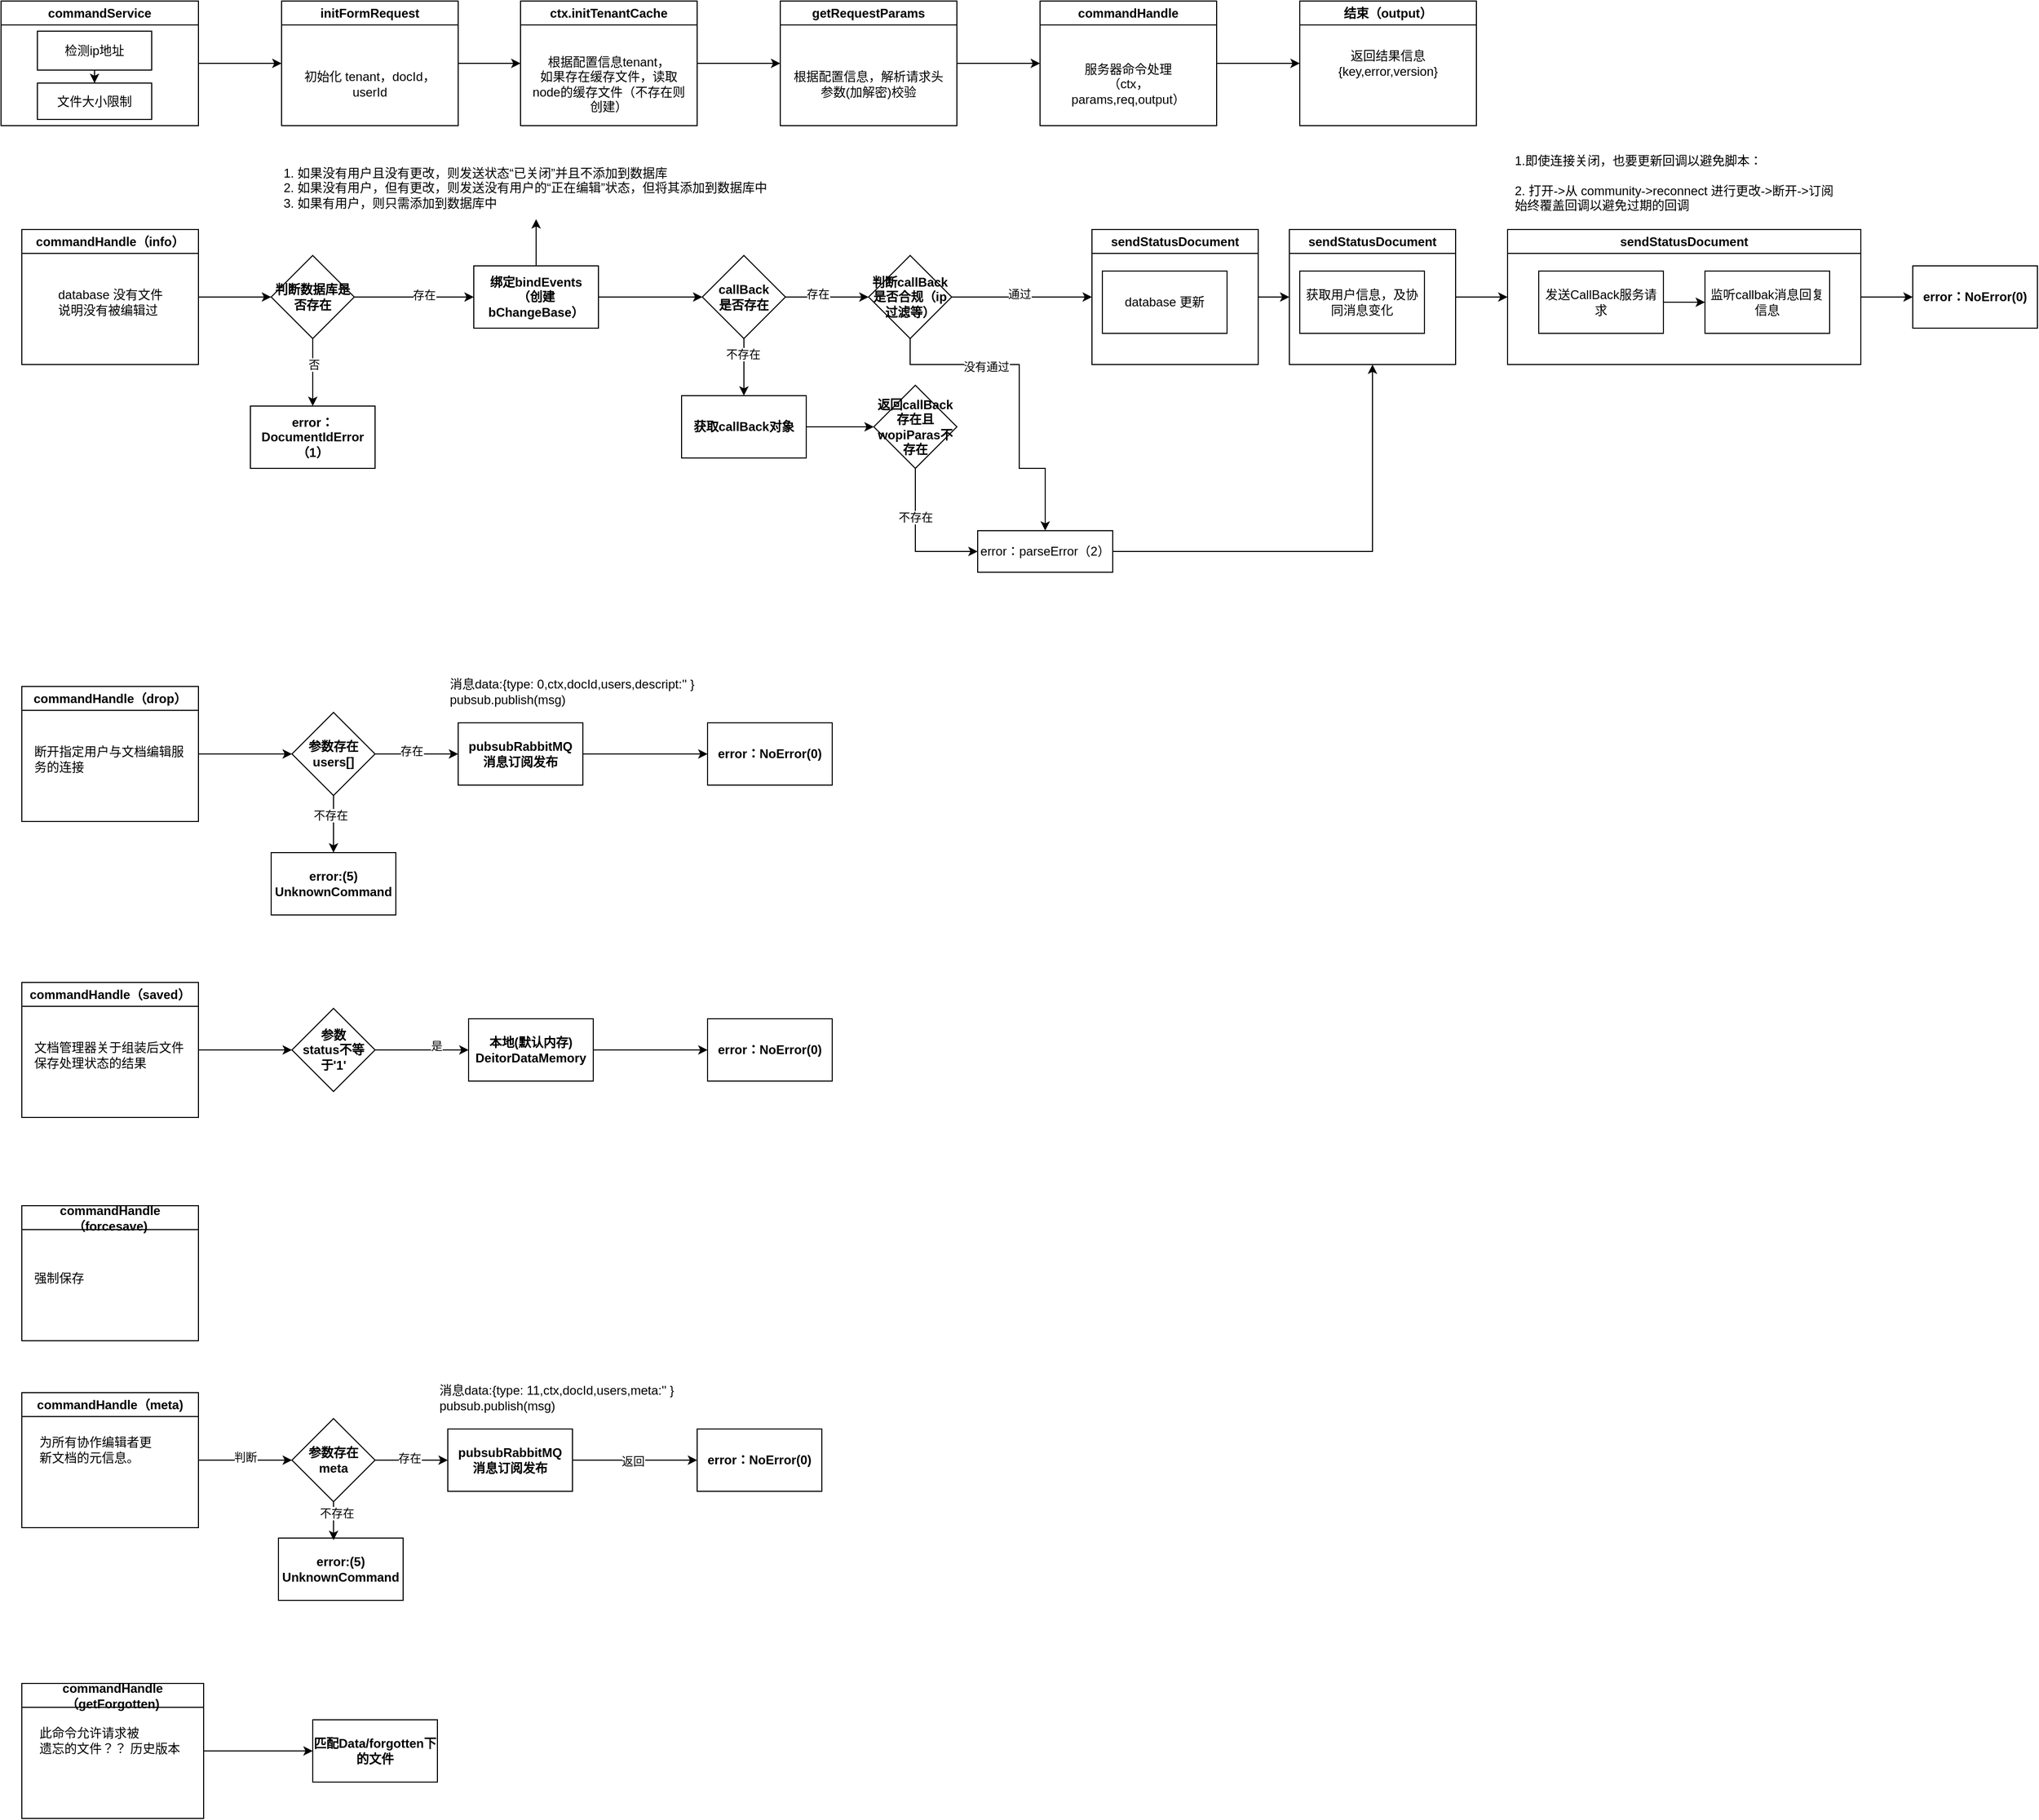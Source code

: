 <mxfile version="22.1.11" type="github" pages="4">
  <diagram id="sMD8rr6DZ-J4-xkLrUH6" name="CommandService">
    <mxGraphModel dx="965" dy="610" grid="1" gridSize="10" guides="1" tooltips="1" connect="1" arrows="1" fold="1" page="1" pageScale="1" pageWidth="850" pageHeight="1100" math="0" shadow="0">
      <root>
        <mxCell id="0" />
        <mxCell id="1" parent="0" />
        <mxCell id="scXBVsKupUYc1fgvArX5-5" style="edgeStyle=orthogonalEdgeStyle;rounded=0;orthogonalLoop=1;jettySize=auto;html=1;entryX=0;entryY=0.5;entryDx=0;entryDy=0;" parent="1" source="vm7K6SFAehFfyD0kpyEC-4" target="YL6jFPio73tcMdtBlWkF-2" edge="1">
          <mxGeometry relative="1" as="geometry" />
        </mxCell>
        <mxCell id="vm7K6SFAehFfyD0kpyEC-4" value="commandService" style="swimlane;whiteSpace=wrap;html=1;" parent="1" vertex="1">
          <mxGeometry x="50" y="80" width="190" height="120" as="geometry" />
        </mxCell>
        <mxCell id="YL6jFPio73tcMdtBlWkF-1" style="edgeStyle=orthogonalEdgeStyle;rounded=0;orthogonalLoop=1;jettySize=auto;html=1;entryX=0.5;entryY=0;entryDx=0;entryDy=0;" parent="vm7K6SFAehFfyD0kpyEC-4" source="vm7K6SFAehFfyD0kpyEC-5" target="vm7K6SFAehFfyD0kpyEC-6" edge="1">
          <mxGeometry relative="1" as="geometry" />
        </mxCell>
        <mxCell id="vm7K6SFAehFfyD0kpyEC-5" value="检测ip地址" style="rounded=0;whiteSpace=wrap;html=1;" parent="vm7K6SFAehFfyD0kpyEC-4" vertex="1">
          <mxGeometry x="35" y="29" width="110" height="37.5" as="geometry" />
        </mxCell>
        <mxCell id="vm7K6SFAehFfyD0kpyEC-6" value="文件大小限制" style="rounded=0;whiteSpace=wrap;html=1;" parent="vm7K6SFAehFfyD0kpyEC-4" vertex="1">
          <mxGeometry x="35" y="79" width="110" height="35" as="geometry" />
        </mxCell>
        <mxCell id="scXBVsKupUYc1fgvArX5-6" style="edgeStyle=orthogonalEdgeStyle;rounded=0;orthogonalLoop=1;jettySize=auto;html=1;entryX=0;entryY=0.5;entryDx=0;entryDy=0;" parent="1" source="YL6jFPio73tcMdtBlWkF-2" target="scXBVsKupUYc1fgvArX5-2" edge="1">
          <mxGeometry relative="1" as="geometry" />
        </mxCell>
        <mxCell id="YL6jFPio73tcMdtBlWkF-2" value="initFormRequest" style="swimlane;whiteSpace=wrap;html=1;" parent="1" vertex="1">
          <mxGeometry x="320" y="80" width="170" height="120" as="geometry" />
        </mxCell>
        <mxCell id="YL6jFPio73tcMdtBlWkF-3" style="edgeStyle=orthogonalEdgeStyle;rounded=0;orthogonalLoop=1;jettySize=auto;html=1;entryX=0.5;entryY=0;entryDx=0;entryDy=0;" parent="YL6jFPio73tcMdtBlWkF-2" edge="1">
          <mxGeometry relative="1" as="geometry">
            <mxPoint x="90" y="87.5" as="sourcePoint" />
          </mxGeometry>
        </mxCell>
        <mxCell id="scXBVsKupUYc1fgvArX5-1" value="初始化 tenant，docId，userId" style="text;html=1;strokeColor=none;fillColor=none;align=center;verticalAlign=middle;whiteSpace=wrap;rounded=0;" parent="YL6jFPio73tcMdtBlWkF-2" vertex="1">
          <mxGeometry x="10" y="30" width="150" height="100" as="geometry" />
        </mxCell>
        <mxCell id="scXBVsKupUYc1fgvArX5-10" value="" style="edgeStyle=orthogonalEdgeStyle;rounded=0;orthogonalLoop=1;jettySize=auto;html=1;" parent="1" source="scXBVsKupUYc1fgvArX5-2" target="scXBVsKupUYc1fgvArX5-7" edge="1">
          <mxGeometry relative="1" as="geometry" />
        </mxCell>
        <mxCell id="scXBVsKupUYc1fgvArX5-2" value="ctx.initTenantCache" style="swimlane;whiteSpace=wrap;html=1;" parent="1" vertex="1">
          <mxGeometry x="550" y="80" width="170" height="120" as="geometry" />
        </mxCell>
        <mxCell id="scXBVsKupUYc1fgvArX5-3" style="edgeStyle=orthogonalEdgeStyle;rounded=0;orthogonalLoop=1;jettySize=auto;html=1;entryX=0.5;entryY=0;entryDx=0;entryDy=0;" parent="scXBVsKupUYc1fgvArX5-2" edge="1">
          <mxGeometry relative="1" as="geometry">
            <mxPoint x="90" y="87.5" as="sourcePoint" />
          </mxGeometry>
        </mxCell>
        <mxCell id="scXBVsKupUYc1fgvArX5-4" value="根据配置信息tenant，&lt;br&gt;如果存在缓存文件，读取node的缓存文件（不存在则创建）" style="text;html=1;strokeColor=none;fillColor=none;align=center;verticalAlign=middle;whiteSpace=wrap;rounded=0;" parent="scXBVsKupUYc1fgvArX5-2" vertex="1">
          <mxGeometry x="10" y="30" width="150" height="100" as="geometry" />
        </mxCell>
        <mxCell id="lr_Avm0-GtG8C-bHsb6K-4" value="" style="edgeStyle=orthogonalEdgeStyle;rounded=0;orthogonalLoop=1;jettySize=auto;html=1;" parent="1" source="scXBVsKupUYc1fgvArX5-7" target="lr_Avm0-GtG8C-bHsb6K-1" edge="1">
          <mxGeometry relative="1" as="geometry" />
        </mxCell>
        <mxCell id="scXBVsKupUYc1fgvArX5-7" value="getRequestParams" style="swimlane;whiteSpace=wrap;html=1;" parent="1" vertex="1">
          <mxGeometry x="800" y="80" width="170" height="120" as="geometry" />
        </mxCell>
        <mxCell id="scXBVsKupUYc1fgvArX5-8" style="edgeStyle=orthogonalEdgeStyle;rounded=0;orthogonalLoop=1;jettySize=auto;html=1;entryX=0.5;entryY=0;entryDx=0;entryDy=0;" parent="scXBVsKupUYc1fgvArX5-7" edge="1">
          <mxGeometry relative="1" as="geometry">
            <mxPoint x="90" y="87.5" as="sourcePoint" />
          </mxGeometry>
        </mxCell>
        <mxCell id="scXBVsKupUYc1fgvArX5-9" value="根据配置信息，解析请求头参数(加解密)校验" style="text;html=1;strokeColor=none;fillColor=none;align=center;verticalAlign=middle;whiteSpace=wrap;rounded=0;" parent="scXBVsKupUYc1fgvArX5-7" vertex="1">
          <mxGeometry x="10" y="30" width="150" height="100" as="geometry" />
        </mxCell>
        <mxCell id="lr_Avm0-GtG8C-bHsb6K-8" value="" style="edgeStyle=orthogonalEdgeStyle;rounded=0;orthogonalLoop=1;jettySize=auto;html=1;" parent="1" source="lr_Avm0-GtG8C-bHsb6K-1" target="lr_Avm0-GtG8C-bHsb6K-5" edge="1">
          <mxGeometry relative="1" as="geometry" />
        </mxCell>
        <mxCell id="lr_Avm0-GtG8C-bHsb6K-1" value="commandHandle" style="swimlane;whiteSpace=wrap;html=1;" parent="1" vertex="1">
          <mxGeometry x="1050" y="80" width="170" height="120" as="geometry" />
        </mxCell>
        <mxCell id="lr_Avm0-GtG8C-bHsb6K-2" style="edgeStyle=orthogonalEdgeStyle;rounded=0;orthogonalLoop=1;jettySize=auto;html=1;entryX=0.5;entryY=0;entryDx=0;entryDy=0;" parent="lr_Avm0-GtG8C-bHsb6K-1" edge="1">
          <mxGeometry relative="1" as="geometry">
            <mxPoint x="90" y="87.5" as="sourcePoint" />
          </mxGeometry>
        </mxCell>
        <mxCell id="lr_Avm0-GtG8C-bHsb6K-3" value="服务器命令处理&lt;br&gt;（ctx，params,req,output&lt;span style=&quot;background-color: initial;&quot;&gt;）&lt;/span&gt;" style="text;html=1;strokeColor=none;fillColor=none;align=center;verticalAlign=middle;whiteSpace=wrap;rounded=0;" parent="lr_Avm0-GtG8C-bHsb6K-1" vertex="1">
          <mxGeometry x="10" y="30" width="150" height="100" as="geometry" />
        </mxCell>
        <mxCell id="lr_Avm0-GtG8C-bHsb6K-5" value="结束（output）" style="swimlane;whiteSpace=wrap;html=1;startSize=23;" parent="1" vertex="1">
          <mxGeometry x="1300" y="80" width="170" height="120" as="geometry" />
        </mxCell>
        <mxCell id="lr_Avm0-GtG8C-bHsb6K-6" style="edgeStyle=orthogonalEdgeStyle;rounded=0;orthogonalLoop=1;jettySize=auto;html=1;entryX=0.5;entryY=0;entryDx=0;entryDy=0;" parent="lr_Avm0-GtG8C-bHsb6K-5" edge="1">
          <mxGeometry relative="1" as="geometry">
            <mxPoint x="90" y="87.5" as="sourcePoint" />
          </mxGeometry>
        </mxCell>
        <mxCell id="lr_Avm0-GtG8C-bHsb6K-7" value="返回结果信息&lt;br&gt;{key,error,version}" style="text;html=1;strokeColor=none;fillColor=none;align=center;verticalAlign=middle;whiteSpace=wrap;rounded=0;" parent="lr_Avm0-GtG8C-bHsb6K-5" vertex="1">
          <mxGeometry x="20" y="30" width="130" height="60" as="geometry" />
        </mxCell>
        <mxCell id="3Y8jQIvo5wAgQ6eYn0zS-3" value="" style="edgeStyle=orthogonalEdgeStyle;rounded=0;orthogonalLoop=1;jettySize=auto;html=1;" parent="1" source="3Y8jQIvo5wAgQ6eYn0zS-1" target="3Y8jQIvo5wAgQ6eYn0zS-2" edge="1">
          <mxGeometry relative="1" as="geometry" />
        </mxCell>
        <mxCell id="3Y8jQIvo5wAgQ6eYn0zS-1" value="commandHandle（info）" style="swimlane;whiteSpace=wrap;html=1;" parent="1" vertex="1">
          <mxGeometry x="70" y="300" width="170" height="130" as="geometry" />
        </mxCell>
        <mxCell id="T5y0rLjNmdEULvwshvxN-3" value="database 没有文件说明没有被编辑过&lt;br&gt;" style="text;html=1;strokeColor=none;fillColor=none;align=left;verticalAlign=middle;whiteSpace=wrap;rounded=0;" parent="3Y8jQIvo5wAgQ6eYn0zS-1" vertex="1">
          <mxGeometry x="32.5" y="30" width="105" height="80" as="geometry" />
        </mxCell>
        <mxCell id="oeFGZcnehU2hMLoqn-nm-2" value="" style="edgeStyle=orthogonalEdgeStyle;rounded=0;orthogonalLoop=1;jettySize=auto;html=1;" parent="1" source="3Y8jQIvo5wAgQ6eYn0zS-2" target="oeFGZcnehU2hMLoqn-nm-1" edge="1">
          <mxGeometry relative="1" as="geometry" />
        </mxCell>
        <mxCell id="oeFGZcnehU2hMLoqn-nm-3" value="存在" style="edgeLabel;html=1;align=center;verticalAlign=middle;resizable=0;points=[];" parent="oeFGZcnehU2hMLoqn-nm-2" vertex="1" connectable="0">
          <mxGeometry x="0.167" y="2" relative="1" as="geometry">
            <mxPoint as="offset" />
          </mxGeometry>
        </mxCell>
        <mxCell id="kwkusTrrnCLp7X0xZnXZ-4" value="" style="edgeStyle=orthogonalEdgeStyle;rounded=0;orthogonalLoop=1;jettySize=auto;html=1;" parent="1" source="3Y8jQIvo5wAgQ6eYn0zS-2" target="kwkusTrrnCLp7X0xZnXZ-3" edge="1">
          <mxGeometry relative="1" as="geometry" />
        </mxCell>
        <mxCell id="kwkusTrrnCLp7X0xZnXZ-5" value="否" style="edgeLabel;html=1;align=center;verticalAlign=middle;resizable=0;points=[];" parent="kwkusTrrnCLp7X0xZnXZ-4" vertex="1" connectable="0">
          <mxGeometry x="-0.231" y="1" relative="1" as="geometry">
            <mxPoint as="offset" />
          </mxGeometry>
        </mxCell>
        <mxCell id="3Y8jQIvo5wAgQ6eYn0zS-2" value="判断数据库是否存在" style="rhombus;whiteSpace=wrap;html=1;fontStyle=1;startSize=23;" parent="1" vertex="1">
          <mxGeometry x="310" y="325" width="80" height="80" as="geometry" />
        </mxCell>
        <mxCell id="MqXaOLWZ_nBOd5WdEFG_-3" style="edgeStyle=orthogonalEdgeStyle;rounded=0;orthogonalLoop=1;jettySize=auto;html=1;" parent="1" source="oeFGZcnehU2hMLoqn-nm-1" target="MqXaOLWZ_nBOd5WdEFG_-1" edge="1">
          <mxGeometry relative="1" as="geometry" />
        </mxCell>
        <mxCell id="1JNXQoHF50Z2I4dLZMmx-8" value="" style="edgeStyle=orthogonalEdgeStyle;rounded=0;orthogonalLoop=1;jettySize=auto;html=1;" parent="1" source="oeFGZcnehU2hMLoqn-nm-1" target="1JNXQoHF50Z2I4dLZMmx-7" edge="1">
          <mxGeometry relative="1" as="geometry" />
        </mxCell>
        <mxCell id="oeFGZcnehU2hMLoqn-nm-1" value="绑定bindEvents&lt;br&gt;（创建bChangeBase）" style="whiteSpace=wrap;html=1;fontStyle=1;startSize=23;" parent="1" vertex="1">
          <mxGeometry x="505" y="335" width="120" height="60" as="geometry" />
        </mxCell>
        <mxCell id="MqXaOLWZ_nBOd5WdEFG_-1" value="1. 如果没有用户且没有更改，则发送状态“已关闭”并且不添加到数据库&lt;br style=&quot;border-color: var(--border-color);&quot;&gt;&lt;span style=&quot;&quot;&gt;2. 如果没有用户，但有更改，则发送没有用户的“正在编辑”状态，但将其添加到数据库中&lt;/span&gt;&lt;br style=&quot;border-color: var(--border-color);&quot;&gt;&lt;span style=&quot;&quot;&gt;3. 如果有用户，则只需添加到数据库中&lt;/span&gt;" style="text;html=1;align=left;verticalAlign=middle;resizable=0;points=[];autosize=1;strokeColor=none;fillColor=none;" parent="1" vertex="1">
          <mxGeometry x="320" y="230" width="490" height="60" as="geometry" />
        </mxCell>
        <mxCell id="Un9Qi8VwuYnLeSAtrX5k-11" value="" style="edgeStyle=orthogonalEdgeStyle;rounded=0;orthogonalLoop=1;jettySize=auto;html=1;" parent="1" source="1JNXQoHF50Z2I4dLZMmx-3" target="Un9Qi8VwuYnLeSAtrX5k-9" edge="1">
          <mxGeometry relative="1" as="geometry" />
        </mxCell>
        <mxCell id="1JNXQoHF50Z2I4dLZMmx-3" value="sendStatusDocument" style="swimlane;whiteSpace=wrap;html=1;" parent="1" vertex="1">
          <mxGeometry x="1100" y="300" width="160" height="130" as="geometry" />
        </mxCell>
        <mxCell id="pyxG8-SNXBPCMExc7HnW-1" value="database&amp;nbsp;更新" style="whiteSpace=wrap;html=1;" parent="1JNXQoHF50Z2I4dLZMmx-3" vertex="1">
          <mxGeometry x="10" y="40" width="120" height="60" as="geometry" />
        </mxCell>
        <mxCell id="1JNXQoHF50Z2I4dLZMmx-13" value="" style="edgeStyle=orthogonalEdgeStyle;rounded=0;orthogonalLoop=1;jettySize=auto;html=1;" parent="1" source="1JNXQoHF50Z2I4dLZMmx-7" target="1JNXQoHF50Z2I4dLZMmx-12" edge="1">
          <mxGeometry relative="1" as="geometry" />
        </mxCell>
        <mxCell id="kwkusTrrnCLp7X0xZnXZ-6" value="存在" style="edgeLabel;html=1;align=center;verticalAlign=middle;resizable=0;points=[];" parent="1JNXQoHF50Z2I4dLZMmx-13" vertex="1" connectable="0">
          <mxGeometry x="-0.225" y="3" relative="1" as="geometry">
            <mxPoint as="offset" />
          </mxGeometry>
        </mxCell>
        <mxCell id="kwkusTrrnCLp7X0xZnXZ-8" value="" style="edgeStyle=orthogonalEdgeStyle;rounded=0;orthogonalLoop=1;jettySize=auto;html=1;" parent="1" source="1JNXQoHF50Z2I4dLZMmx-7" target="kwkusTrrnCLp7X0xZnXZ-7" edge="1">
          <mxGeometry relative="1" as="geometry" />
        </mxCell>
        <mxCell id="kwkusTrrnCLp7X0xZnXZ-9" value="不存在" style="edgeLabel;html=1;align=center;verticalAlign=middle;resizable=0;points=[];" parent="kwkusTrrnCLp7X0xZnXZ-8" vertex="1" connectable="0">
          <mxGeometry x="-0.477" y="-1" relative="1" as="geometry">
            <mxPoint as="offset" />
          </mxGeometry>
        </mxCell>
        <mxCell id="1JNXQoHF50Z2I4dLZMmx-7" value="callBack&lt;br&gt;是否存在" style="rhombus;whiteSpace=wrap;html=1;fontStyle=1;startSize=23;" parent="1" vertex="1">
          <mxGeometry x="725" y="325" width="80" height="80" as="geometry" />
        </mxCell>
        <mxCell id="kwkusTrrnCLp7X0xZnXZ-18" style="edgeStyle=orthogonalEdgeStyle;rounded=0;orthogonalLoop=1;jettySize=auto;html=1;entryX=0.5;entryY=0;entryDx=0;entryDy=0;" parent="1" source="1JNXQoHF50Z2I4dLZMmx-12" target="kwkusTrrnCLp7X0xZnXZ-17" edge="1">
          <mxGeometry relative="1" as="geometry">
            <Array as="points">
              <mxPoint x="925" y="430" />
              <mxPoint x="1030" y="430" />
              <mxPoint x="1030" y="530" />
              <mxPoint x="1055" y="530" />
            </Array>
          </mxGeometry>
        </mxCell>
        <mxCell id="kwkusTrrnCLp7X0xZnXZ-20" value="没有通过" style="edgeLabel;html=1;align=center;verticalAlign=middle;resizable=0;points=[];" parent="kwkusTrrnCLp7X0xZnXZ-18" vertex="1" connectable="0">
          <mxGeometry x="-0.378" y="-2" relative="1" as="geometry">
            <mxPoint as="offset" />
          </mxGeometry>
        </mxCell>
        <mxCell id="Un9Qi8VwuYnLeSAtrX5k-17" style="edgeStyle=orthogonalEdgeStyle;rounded=0;orthogonalLoop=1;jettySize=auto;html=1;entryX=0;entryY=0.5;entryDx=0;entryDy=0;" parent="1" source="1JNXQoHF50Z2I4dLZMmx-12" target="1JNXQoHF50Z2I4dLZMmx-3" edge="1">
          <mxGeometry relative="1" as="geometry" />
        </mxCell>
        <mxCell id="Un9Qi8VwuYnLeSAtrX5k-18" value="通过" style="edgeLabel;html=1;align=center;verticalAlign=middle;resizable=0;points=[];" parent="Un9Qi8VwuYnLeSAtrX5k-17" vertex="1" connectable="0">
          <mxGeometry x="-0.042" y="3" relative="1" as="geometry">
            <mxPoint as="offset" />
          </mxGeometry>
        </mxCell>
        <mxCell id="1JNXQoHF50Z2I4dLZMmx-12" value="判断callBack是否合规（ip过滤等）" style="rhombus;whiteSpace=wrap;html=1;fontStyle=1;startSize=23;" parent="1" vertex="1">
          <mxGeometry x="885" y="325" width="80" height="80" as="geometry" />
        </mxCell>
        <mxCell id="kwkusTrrnCLp7X0xZnXZ-3" value="error：DocumentIdError（1）" style="whiteSpace=wrap;html=1;fontStyle=1;startSize=23;" parent="1" vertex="1">
          <mxGeometry x="290" y="470" width="120" height="60" as="geometry" />
        </mxCell>
        <mxCell id="kwkusTrrnCLp7X0xZnXZ-11" value="" style="edgeStyle=orthogonalEdgeStyle;rounded=0;orthogonalLoop=1;jettySize=auto;html=1;" parent="1" source="kwkusTrrnCLp7X0xZnXZ-7" target="kwkusTrrnCLp7X0xZnXZ-10" edge="1">
          <mxGeometry relative="1" as="geometry" />
        </mxCell>
        <mxCell id="kwkusTrrnCLp7X0xZnXZ-7" value="获取callBack对象" style="whiteSpace=wrap;html=1;fontStyle=1;startSize=23;" parent="1" vertex="1">
          <mxGeometry x="705" y="460" width="120" height="60" as="geometry" />
        </mxCell>
        <mxCell id="kwkusTrrnCLp7X0xZnXZ-22" style="edgeStyle=orthogonalEdgeStyle;rounded=0;orthogonalLoop=1;jettySize=auto;html=1;entryX=0;entryY=0.5;entryDx=0;entryDy=0;" parent="1" source="kwkusTrrnCLp7X0xZnXZ-10" target="kwkusTrrnCLp7X0xZnXZ-17" edge="1">
          <mxGeometry relative="1" as="geometry">
            <Array as="points">
              <mxPoint x="930" y="610" />
            </Array>
          </mxGeometry>
        </mxCell>
        <mxCell id="3IlWfT-Gm5_xWYVAmov4-3" value="不存在" style="edgeLabel;html=1;align=center;verticalAlign=middle;resizable=0;points=[];" parent="kwkusTrrnCLp7X0xZnXZ-22" vertex="1" connectable="0">
          <mxGeometry x="-0.329" relative="1" as="geometry">
            <mxPoint as="offset" />
          </mxGeometry>
        </mxCell>
        <mxCell id="kwkusTrrnCLp7X0xZnXZ-10" value="返回callBack存在且wopiParas不存在" style="rhombus;whiteSpace=wrap;html=1;fontStyle=1;startSize=23;" parent="1" vertex="1">
          <mxGeometry x="890" y="450" width="80" height="80" as="geometry" />
        </mxCell>
        <mxCell id="Un9Qi8VwuYnLeSAtrX5k-16" style="edgeStyle=orthogonalEdgeStyle;rounded=0;orthogonalLoop=1;jettySize=auto;html=1;entryX=0.5;entryY=1;entryDx=0;entryDy=0;" parent="1" source="kwkusTrrnCLp7X0xZnXZ-17" target="Un9Qi8VwuYnLeSAtrX5k-9" edge="1">
          <mxGeometry relative="1" as="geometry" />
        </mxCell>
        <mxCell id="kwkusTrrnCLp7X0xZnXZ-17" value="error：parseError（2）" style="rounded=0;whiteSpace=wrap;html=1;" parent="1" vertex="1">
          <mxGeometry x="990" y="590" width="130" height="40" as="geometry" />
        </mxCell>
        <mxCell id="kwkusTrrnCLp7X0xZnXZ-26" value="error：NoError(0)" style="whiteSpace=wrap;html=1;fontStyle=1;startSize=23;" parent="1" vertex="1">
          <mxGeometry x="1890" y="335" width="120" height="60" as="geometry" />
        </mxCell>
        <mxCell id="meEU26SdCNed7co43gLU-3" value="1.即使连接关闭，也要更新回调以避免脚本：&lt;br&gt;&lt;br&gt;2. 打开-&amp;gt;从 community-&amp;gt;reconnect 进行更改-&amp;gt;断开-&amp;gt;订阅&lt;br style=&quot;border-color: var(--border-color);&quot;&gt;&lt;span style=&quot;&quot;&gt;始终覆盖回调以避免过期的回调&lt;/span&gt;" style="text;html=1;align=left;verticalAlign=middle;resizable=0;points=[];autosize=1;strokeColor=none;fillColor=none;" parent="1" vertex="1">
          <mxGeometry x="1505" y="220" width="330" height="70" as="geometry" />
        </mxCell>
        <mxCell id="Un9Qi8VwuYnLeSAtrX5k-15" style="edgeStyle=orthogonalEdgeStyle;rounded=0;orthogonalLoop=1;jettySize=auto;html=1;exitX=1;exitY=0.5;exitDx=0;exitDy=0;entryX=0;entryY=0.5;entryDx=0;entryDy=0;" parent="1" source="Un9Qi8VwuYnLeSAtrX5k-1" target="kwkusTrrnCLp7X0xZnXZ-26" edge="1">
          <mxGeometry relative="1" as="geometry" />
        </mxCell>
        <mxCell id="Un9Qi8VwuYnLeSAtrX5k-1" value="sendStatusDocument" style="swimlane;whiteSpace=wrap;html=1;" parent="1" vertex="1">
          <mxGeometry x="1500" y="300" width="340" height="130" as="geometry" />
        </mxCell>
        <mxCell id="Un9Qi8VwuYnLeSAtrX5k-14" style="edgeStyle=orthogonalEdgeStyle;rounded=0;orthogonalLoop=1;jettySize=auto;html=1;entryX=0;entryY=0.5;entryDx=0;entryDy=0;" parent="Un9Qi8VwuYnLeSAtrX5k-1" source="Un9Qi8VwuYnLeSAtrX5k-3" target="Un9Qi8VwuYnLeSAtrX5k-13" edge="1">
          <mxGeometry relative="1" as="geometry" />
        </mxCell>
        <mxCell id="Un9Qi8VwuYnLeSAtrX5k-3" value="发送CallBack服务请求" style="whiteSpace=wrap;html=1;" parent="Un9Qi8VwuYnLeSAtrX5k-1" vertex="1">
          <mxGeometry x="30" y="40" width="120" height="60" as="geometry" />
        </mxCell>
        <mxCell id="Un9Qi8VwuYnLeSAtrX5k-13" value="监听callbak消息回复信息" style="whiteSpace=wrap;html=1;" parent="Un9Qi8VwuYnLeSAtrX5k-1" vertex="1">
          <mxGeometry x="190" y="40" width="120" height="60" as="geometry" />
        </mxCell>
        <mxCell id="Un9Qi8VwuYnLeSAtrX5k-12" style="edgeStyle=orthogonalEdgeStyle;rounded=0;orthogonalLoop=1;jettySize=auto;html=1;entryX=0;entryY=0.5;entryDx=0;entryDy=0;" parent="1" source="Un9Qi8VwuYnLeSAtrX5k-9" target="Un9Qi8VwuYnLeSAtrX5k-1" edge="1">
          <mxGeometry relative="1" as="geometry" />
        </mxCell>
        <mxCell id="Un9Qi8VwuYnLeSAtrX5k-9" value="sendStatusDocument" style="swimlane;whiteSpace=wrap;html=1;" parent="1" vertex="1">
          <mxGeometry x="1290" y="300" width="160" height="130" as="geometry" />
        </mxCell>
        <mxCell id="Un9Qi8VwuYnLeSAtrX5k-10" value="获取用户信息，及协同消息变化" style="whiteSpace=wrap;html=1;" parent="Un9Qi8VwuYnLeSAtrX5k-9" vertex="1">
          <mxGeometry x="10" y="40" width="120" height="60" as="geometry" />
        </mxCell>
        <mxCell id="x2fHC3qpIxhBIx_IK5ot-7" value="" style="edgeStyle=orthogonalEdgeStyle;rounded=0;orthogonalLoop=1;jettySize=auto;html=1;entryX=0;entryY=0.5;entryDx=0;entryDy=0;" edge="1" parent="1" source="x2fHC3qpIxhBIx_IK5ot-1" target="x2fHC3qpIxhBIx_IK5ot-11">
          <mxGeometry relative="1" as="geometry">
            <mxPoint x="320" y="805" as="targetPoint" />
          </mxGeometry>
        </mxCell>
        <mxCell id="x2fHC3qpIxhBIx_IK5ot-1" value="commandHandle（drop&lt;span style=&quot;background-color: initial;&quot;&gt;）&lt;/span&gt;" style="swimlane;whiteSpace=wrap;html=1;" vertex="1" parent="1">
          <mxGeometry x="70" y="740" width="170" height="130" as="geometry" />
        </mxCell>
        <mxCell id="x2fHC3qpIxhBIx_IK5ot-2" value="断开指定用户与文档编辑服务的连接" style="text;html=1;strokeColor=none;fillColor=none;align=left;verticalAlign=middle;whiteSpace=wrap;rounded=0;" vertex="1" parent="x2fHC3qpIxhBIx_IK5ot-1">
          <mxGeometry x="10" y="30" width="150" height="80" as="geometry" />
        </mxCell>
        <mxCell id="x2fHC3qpIxhBIx_IK5ot-15" value="" style="edgeStyle=orthogonalEdgeStyle;rounded=0;orthogonalLoop=1;jettySize=auto;html=1;" edge="1" parent="1" source="x2fHC3qpIxhBIx_IK5ot-11" target="x2fHC3qpIxhBIx_IK5ot-14">
          <mxGeometry relative="1" as="geometry" />
        </mxCell>
        <mxCell id="x2fHC3qpIxhBIx_IK5ot-22" value="存在" style="edgeLabel;html=1;align=center;verticalAlign=middle;resizable=0;points=[];" vertex="1" connectable="0" parent="x2fHC3qpIxhBIx_IK5ot-15">
          <mxGeometry x="-0.133" y="3" relative="1" as="geometry">
            <mxPoint as="offset" />
          </mxGeometry>
        </mxCell>
        <mxCell id="x2fHC3qpIxhBIx_IK5ot-20" value="" style="edgeStyle=orthogonalEdgeStyle;rounded=0;orthogonalLoop=1;jettySize=auto;html=1;" edge="1" parent="1" source="x2fHC3qpIxhBIx_IK5ot-11" target="x2fHC3qpIxhBIx_IK5ot-19">
          <mxGeometry relative="1" as="geometry" />
        </mxCell>
        <mxCell id="x2fHC3qpIxhBIx_IK5ot-21" value="不存在" style="edgeLabel;html=1;align=center;verticalAlign=middle;resizable=0;points=[];" vertex="1" connectable="0" parent="x2fHC3qpIxhBIx_IK5ot-20">
          <mxGeometry x="-0.311" y="-3" relative="1" as="geometry">
            <mxPoint as="offset" />
          </mxGeometry>
        </mxCell>
        <mxCell id="x2fHC3qpIxhBIx_IK5ot-11" value="参数存在&lt;br&gt;users[]" style="rhombus;whiteSpace=wrap;html=1;fontStyle=1;startSize=23;" vertex="1" parent="1">
          <mxGeometry x="330" y="765" width="80" height="80" as="geometry" />
        </mxCell>
        <mxCell id="un21ENSpOyYztEaVqAXD-17" style="edgeStyle=orthogonalEdgeStyle;rounded=0;orthogonalLoop=1;jettySize=auto;html=1;" edge="1" parent="1" source="x2fHC3qpIxhBIx_IK5ot-14" target="un21ENSpOyYztEaVqAXD-16">
          <mxGeometry relative="1" as="geometry" />
        </mxCell>
        <mxCell id="x2fHC3qpIxhBIx_IK5ot-14" value="pubsubRabbitMQ&lt;br&gt;消息订阅发布" style="whiteSpace=wrap;html=1;fontStyle=1;startSize=23;" vertex="1" parent="1">
          <mxGeometry x="490" y="775" width="120" height="60" as="geometry" />
        </mxCell>
        <mxCell id="x2fHC3qpIxhBIx_IK5ot-19" value="error:(5)&lt;br&gt;UnknownCommand" style="whiteSpace=wrap;html=1;fontStyle=1;startSize=23;" vertex="1" parent="1">
          <mxGeometry x="310" y="900" width="120" height="60" as="geometry" />
        </mxCell>
        <mxCell id="x2fHC3qpIxhBIx_IK5ot-23" value="消息data:{type: 0,ctx,docId,users,descript:&#39;&#39; }&lt;br&gt;pubsub.publish(msg)" style="text;html=1;align=left;verticalAlign=middle;resizable=0;points=[];autosize=1;strokeColor=none;fillColor=none;" vertex="1" parent="1">
          <mxGeometry x="480" y="725" width="260" height="40" as="geometry" />
        </mxCell>
        <mxCell id="un21ENSpOyYztEaVqAXD-12" style="edgeStyle=orthogonalEdgeStyle;rounded=0;orthogonalLoop=1;jettySize=auto;html=1;" edge="1" parent="1" source="un21ENSpOyYztEaVqAXD-5" target="un21ENSpOyYztEaVqAXD-7">
          <mxGeometry relative="1" as="geometry" />
        </mxCell>
        <mxCell id="un21ENSpOyYztEaVqAXD-5" value="commandHandle（saved&lt;span style=&quot;background-color: initial;&quot;&gt;）&lt;/span&gt;" style="swimlane;whiteSpace=wrap;html=1;" vertex="1" parent="1">
          <mxGeometry x="70" y="1025" width="170" height="130" as="geometry" />
        </mxCell>
        <mxCell id="un21ENSpOyYztEaVqAXD-6" value="文档管理器关于组装后文件保存处理状态的结果" style="text;html=1;strokeColor=none;fillColor=none;align=left;verticalAlign=middle;whiteSpace=wrap;rounded=0;" vertex="1" parent="un21ENSpOyYztEaVqAXD-5">
          <mxGeometry x="10" y="30" width="150" height="80" as="geometry" />
        </mxCell>
        <mxCell id="un21ENSpOyYztEaVqAXD-10" value="" style="edgeStyle=orthogonalEdgeStyle;rounded=0;orthogonalLoop=1;jettySize=auto;html=1;" edge="1" parent="1" source="un21ENSpOyYztEaVqAXD-7" target="un21ENSpOyYztEaVqAXD-9">
          <mxGeometry relative="1" as="geometry" />
        </mxCell>
        <mxCell id="un21ENSpOyYztEaVqAXD-13" value="是" style="edgeLabel;html=1;align=center;verticalAlign=middle;resizable=0;points=[];" vertex="1" connectable="0" parent="un21ENSpOyYztEaVqAXD-10">
          <mxGeometry x="0.3" y="4" relative="1" as="geometry">
            <mxPoint as="offset" />
          </mxGeometry>
        </mxCell>
        <mxCell id="un21ENSpOyYztEaVqAXD-7" value="参数&lt;br&gt;status不等于&#39;1&#39;" style="rhombus;whiteSpace=wrap;html=1;fontStyle=1;startSize=23;" vertex="1" parent="1">
          <mxGeometry x="330" y="1050" width="80" height="80" as="geometry" />
        </mxCell>
        <mxCell id="un21ENSpOyYztEaVqAXD-19" style="edgeStyle=orthogonalEdgeStyle;rounded=0;orthogonalLoop=1;jettySize=auto;html=1;" edge="1" parent="1" source="un21ENSpOyYztEaVqAXD-9" target="un21ENSpOyYztEaVqAXD-18">
          <mxGeometry relative="1" as="geometry" />
        </mxCell>
        <mxCell id="un21ENSpOyYztEaVqAXD-9" value="本地(默认内存)&lt;br&gt;DeitorDataMemory" style="whiteSpace=wrap;html=1;fontStyle=1;startSize=23;" vertex="1" parent="1">
          <mxGeometry x="500" y="1060" width="120" height="60" as="geometry" />
        </mxCell>
        <mxCell id="un21ENSpOyYztEaVqAXD-16" value="error：NoError(0)" style="whiteSpace=wrap;html=1;fontStyle=1;startSize=23;" vertex="1" parent="1">
          <mxGeometry x="730" y="775" width="120" height="60" as="geometry" />
        </mxCell>
        <mxCell id="un21ENSpOyYztEaVqAXD-18" value="error：NoError(0)" style="whiteSpace=wrap;html=1;fontStyle=1;startSize=23;" vertex="1" parent="1">
          <mxGeometry x="730" y="1060" width="120" height="60" as="geometry" />
        </mxCell>
        <mxCell id="un21ENSpOyYztEaVqAXD-20" value="commandHandle（forcesave)" style="swimlane;whiteSpace=wrap;html=1;" vertex="1" parent="1">
          <mxGeometry x="70" y="1240" width="170" height="130" as="geometry" />
        </mxCell>
        <mxCell id="un21ENSpOyYztEaVqAXD-21" value="强制保存" style="text;html=1;strokeColor=none;fillColor=none;align=left;verticalAlign=middle;whiteSpace=wrap;rounded=0;" vertex="1" parent="un21ENSpOyYztEaVqAXD-20">
          <mxGeometry x="10" y="30" width="150" height="80" as="geometry" />
        </mxCell>
        <mxCell id="un21ENSpOyYztEaVqAXD-29" style="edgeStyle=orthogonalEdgeStyle;rounded=0;orthogonalLoop=1;jettySize=auto;html=1;" edge="1" parent="1" source="un21ENSpOyYztEaVqAXD-22" target="un21ENSpOyYztEaVqAXD-26">
          <mxGeometry relative="1" as="geometry" />
        </mxCell>
        <mxCell id="un21ENSpOyYztEaVqAXD-40" value="判断" style="edgeLabel;html=1;align=center;verticalAlign=middle;resizable=0;points=[];" vertex="1" connectable="0" parent="un21ENSpOyYztEaVqAXD-29">
          <mxGeometry y="3" relative="1" as="geometry">
            <mxPoint as="offset" />
          </mxGeometry>
        </mxCell>
        <mxCell id="un21ENSpOyYztEaVqAXD-22" value="commandHandle（meta&lt;span style=&quot;background-color: initial;&quot;&gt;)&lt;/span&gt;" style="swimlane;whiteSpace=wrap;html=1;" vertex="1" parent="1">
          <mxGeometry x="70" y="1420" width="170" height="130" as="geometry" />
        </mxCell>
        <mxCell id="un21ENSpOyYztEaVqAXD-25" value="为所有协作编辑者更&lt;br&gt;新文档的元信息。" style="text;html=1;align=left;verticalAlign=middle;resizable=0;points=[];autosize=1;strokeColor=none;fillColor=none;" vertex="1" parent="un21ENSpOyYztEaVqAXD-22">
          <mxGeometry x="15" y="35" width="130" height="40" as="geometry" />
        </mxCell>
        <mxCell id="un21ENSpOyYztEaVqAXD-30" style="edgeStyle=orthogonalEdgeStyle;rounded=0;orthogonalLoop=1;jettySize=auto;html=1;entryX=0;entryY=0.5;entryDx=0;entryDy=0;" edge="1" parent="1" source="un21ENSpOyYztEaVqAXD-26" target="un21ENSpOyYztEaVqAXD-27">
          <mxGeometry relative="1" as="geometry" />
        </mxCell>
        <mxCell id="un21ENSpOyYztEaVqAXD-38" value="存在" style="edgeLabel;html=1;align=center;verticalAlign=middle;resizable=0;points=[];" vertex="1" connectable="0" parent="un21ENSpOyYztEaVqAXD-30">
          <mxGeometry x="-0.057" y="2" relative="1" as="geometry">
            <mxPoint as="offset" />
          </mxGeometry>
        </mxCell>
        <mxCell id="un21ENSpOyYztEaVqAXD-26" value="参数存在&lt;br&gt;meta" style="rhombus;whiteSpace=wrap;html=1;fontStyle=1;startSize=23;" vertex="1" parent="1">
          <mxGeometry x="330" y="1445" width="80" height="80" as="geometry" />
        </mxCell>
        <mxCell id="un21ENSpOyYztEaVqAXD-32" style="edgeStyle=orthogonalEdgeStyle;rounded=0;orthogonalLoop=1;jettySize=auto;html=1;entryX=0;entryY=0.5;entryDx=0;entryDy=0;" edge="1" parent="1" source="un21ENSpOyYztEaVqAXD-27" target="un21ENSpOyYztEaVqAXD-31">
          <mxGeometry relative="1" as="geometry" />
        </mxCell>
        <mxCell id="un21ENSpOyYztEaVqAXD-33" value="返回" style="edgeLabel;html=1;align=center;verticalAlign=middle;resizable=0;points=[];" vertex="1" connectable="0" parent="un21ENSpOyYztEaVqAXD-32">
          <mxGeometry x="-0.033" y="-1" relative="1" as="geometry">
            <mxPoint as="offset" />
          </mxGeometry>
        </mxCell>
        <mxCell id="un21ENSpOyYztEaVqAXD-27" value="pubsubRabbitMQ&lt;br&gt;消息订阅发布" style="whiteSpace=wrap;html=1;fontStyle=1;startSize=23;" vertex="1" parent="1">
          <mxGeometry x="480" y="1455" width="120" height="60" as="geometry" />
        </mxCell>
        <mxCell id="un21ENSpOyYztEaVqAXD-28" value="消息data:{type: 11,ctx,docId,users,meta:&#39;&#39; }&lt;br&gt;pubsub.publish(msg)" style="text;html=1;align=left;verticalAlign=middle;resizable=0;points=[];autosize=1;strokeColor=none;fillColor=none;" vertex="1" parent="1">
          <mxGeometry x="470" y="1405" width="250" height="40" as="geometry" />
        </mxCell>
        <mxCell id="un21ENSpOyYztEaVqAXD-31" value="error：NoError(0)" style="whiteSpace=wrap;html=1;fontStyle=1;startSize=23;" vertex="1" parent="1">
          <mxGeometry x="720" y="1455" width="120" height="60" as="geometry" />
        </mxCell>
        <mxCell id="un21ENSpOyYztEaVqAXD-36" value="error:(5)&lt;br&gt;UnknownCommand" style="whiteSpace=wrap;html=1;fontStyle=1;startSize=23;" vertex="1" parent="1">
          <mxGeometry x="317" y="1560" width="120" height="60" as="geometry" />
        </mxCell>
        <mxCell id="un21ENSpOyYztEaVqAXD-37" style="edgeStyle=orthogonalEdgeStyle;rounded=0;orthogonalLoop=1;jettySize=auto;html=1;entryX=0.442;entryY=0.033;entryDx=0;entryDy=0;entryPerimeter=0;" edge="1" parent="1" source="un21ENSpOyYztEaVqAXD-26" target="un21ENSpOyYztEaVqAXD-36">
          <mxGeometry relative="1" as="geometry" />
        </mxCell>
        <mxCell id="un21ENSpOyYztEaVqAXD-39" value="不存在" style="edgeLabel;html=1;align=center;verticalAlign=middle;resizable=0;points=[];" vertex="1" connectable="0" parent="un21ENSpOyYztEaVqAXD-37">
          <mxGeometry x="-0.532" y="3" relative="1" as="geometry">
            <mxPoint as="offset" />
          </mxGeometry>
        </mxCell>
        <mxCell id="un21ENSpOyYztEaVqAXD-44" value="" style="edgeStyle=orthogonalEdgeStyle;rounded=0;orthogonalLoop=1;jettySize=auto;html=1;" edge="1" parent="1" source="un21ENSpOyYztEaVqAXD-41" target="un21ENSpOyYztEaVqAXD-43">
          <mxGeometry relative="1" as="geometry" />
        </mxCell>
        <mxCell id="un21ENSpOyYztEaVqAXD-41" value="commandHandle（getForgotten&lt;span style=&quot;background-color: initial;&quot;&gt;)&lt;/span&gt;" style="swimlane;whiteSpace=wrap;html=1;" vertex="1" parent="1">
          <mxGeometry x="70" y="1700" width="175" height="130" as="geometry" />
        </mxCell>
        <mxCell id="un21ENSpOyYztEaVqAXD-42" value="&lt;article data-content=&quot;[{&amp;quot;type&amp;quot;:&amp;quot;block&amp;quot;,&amp;quot;id&amp;quot;:&amp;quot;ZBdo-1702868361466&amp;quot;,&amp;quot;name&amp;quot;:&amp;quot;code&amp;quot;,&amp;quot;data&amp;quot;:{&amp;quot;version&amp;quot;:1,&amp;quot;tokensPerLine&amp;quot;:[],&amp;quot;wrap&amp;quot;:true,&amp;quot;language&amp;quot;:&amp;quot;&amp;quot;,&amp;quot;theme&amp;quot;:&amp;quot;default&amp;quot;},&amp;quot;nodes&amp;quot;:[{&amp;quot;type&amp;quot;:&amp;quot;block&amp;quot;,&amp;quot;id&amp;quot;:&amp;quot;DQPf-1702870026270&amp;quot;,&amp;quot;name&amp;quot;:&amp;quot;code-line&amp;quot;,&amp;quot;data&amp;quot;:{},&amp;quot;nodes&amp;quot;:[{&amp;quot;type&amp;quot;:&amp;quot;text&amp;quot;,&amp;quot;id&amp;quot;:&amp;quot;y892-1702870026269&amp;quot;,&amp;quot;leaves&amp;quot;:[{&amp;quot;text&amp;quot;:&amp;quot;此命令允许请求被遗忘的文件&amp;quot;,&amp;quot;marks&amp;quot;:[]}]}]}],&amp;quot;state&amp;quot;:{}}]&quot;&gt;&lt;div data-language=&quot;&quot; style=&quot;&quot; data-theme=&quot;default&quot;&gt;此命令允许请求被&lt;/div&gt;&lt;div data-language=&quot;&quot; style=&quot;&quot; data-theme=&quot;default&quot;&gt;遗忘的文件？？ 历史版本&lt;/div&gt;&lt;/article&gt;" style="text;html=1;align=left;verticalAlign=middle;resizable=0;points=[];autosize=1;strokeColor=none;fillColor=none;" vertex="1" parent="un21ENSpOyYztEaVqAXD-41">
          <mxGeometry x="15" y="35" width="160" height="40" as="geometry" />
        </mxCell>
        <mxCell id="un21ENSpOyYztEaVqAXD-43" value="匹配Data/forgotten下的文件" style="whiteSpace=wrap;html=1;fontStyle=1;startSize=23;" vertex="1" parent="1">
          <mxGeometry x="350" y="1735" width="120" height="60" as="geometry" />
        </mxCell>
      </root>
    </mxGraphModel>
  </diagram>
  <diagram name="CommandServiceFunc" id="7CNrnURbAiRTBtNmyDmN">
    <mxGraphModel dx="1434" dy="780" grid="1" gridSize="10" guides="1" tooltips="1" connect="1" arrows="1" fold="1" page="1" pageScale="1" pageWidth="850" pageHeight="1100" math="0" shadow="0">
      <root>
        <mxCell id="0" />
        <mxCell id="1" parent="0" />
        <mxCell id="oNGNtYai8DwMrWgFIkdL-8" style="edgeStyle=orthogonalEdgeStyle;rounded=0;orthogonalLoop=1;jettySize=auto;html=1;" parent="1" source="oNGNtYai8DwMrWgFIkdL-2" target="oNGNtYai8DwMrWgFIkdL-4" edge="1">
          <mxGeometry relative="1" as="geometry" />
        </mxCell>
        <mxCell id="oNGNtYai8DwMrWgFIkdL-2" value="命令服务&lt;br&gt;&lt;div style=&quot;font-family: Consolas, &amp;quot;Courier New&amp;quot;, monospace; font-size: 18px; line-height: 24px;&quot;&gt;CommandService&lt;br&gt;&lt;/div&gt;" style="rounded=0;whiteSpace=wrap;html=1;" parent="1" vertex="1">
          <mxGeometry x="40" y="240" width="170" height="100" as="geometry" />
        </mxCell>
        <mxCell id="oNGNtYai8DwMrWgFIkdL-9" style="edgeStyle=orthogonalEdgeStyle;rounded=0;orthogonalLoop=1;jettySize=auto;html=1;entryX=0;entryY=0.5;entryDx=0;entryDy=0;" parent="1" source="oNGNtYai8DwMrWgFIkdL-4" target="oNGNtYai8DwMrWgFIkdL-7" edge="1">
          <mxGeometry relative="1" as="geometry" />
        </mxCell>
        <mxCell id="oNGNtYai8DwMrWgFIkdL-4" value="检测ip地址" style="whiteSpace=wrap;html=1;rounded=0;" parent="1" vertex="1">
          <mxGeometry x="280" y="260" width="120" height="60" as="geometry" />
        </mxCell>
        <mxCell id="oNGNtYai8DwMrWgFIkdL-11" value="" style="edgeStyle=orthogonalEdgeStyle;rounded=0;orthogonalLoop=1;jettySize=auto;html=1;entryX=0;entryY=0.5;entryDx=0;entryDy=0;" parent="1" source="oNGNtYai8DwMrWgFIkdL-7" target="oNGNtYai8DwMrWgFIkdL-13" edge="1">
          <mxGeometry relative="1" as="geometry">
            <mxPoint x="650" y="290" as="targetPoint" />
          </mxGeometry>
        </mxCell>
        <mxCell id="oNGNtYai8DwMrWgFIkdL-7" value="文件大小限制，权限等" style="whiteSpace=wrap;html=1;rounded=0;" parent="1" vertex="1">
          <mxGeometry x="460" y="260" width="120" height="60" as="geometry" />
        </mxCell>
        <mxCell id="oNGNtYai8DwMrWgFIkdL-13" value="commondFromServer" style="swimlane;horizontal=0;whiteSpace=wrap;html=1;fillColor=#f5f5f5;fontColor=#333333;strokeColor=#666666;" parent="1" vertex="1">
          <mxGeometry x="700" y="180" width="1060" height="650" as="geometry" />
        </mxCell>
        <mxCell id="oNGNtYai8DwMrWgFIkdL-17" value="" style="edgeStyle=orthogonalEdgeStyle;rounded=0;orthogonalLoop=1;jettySize=auto;html=1;" parent="oNGNtYai8DwMrWgFIkdL-13" source="oNGNtYai8DwMrWgFIkdL-15" target="oNGNtYai8DwMrWgFIkdL-16" edge="1">
          <mxGeometry relative="1" as="geometry" />
        </mxCell>
        <mxCell id="oNGNtYai8DwMrWgFIkdL-15" value="初始化 tenant，docId，userId" style="rounded=1;whiteSpace=wrap;html=1;" parent="oNGNtYai8DwMrWgFIkdL-13" vertex="1">
          <mxGeometry x="40" y="10" width="120" height="60" as="geometry" />
        </mxCell>
        <mxCell id="oNGNtYai8DwMrWgFIkdL-22" value="" style="edgeStyle=orthogonalEdgeStyle;rounded=0;orthogonalLoop=1;jettySize=auto;html=1;" parent="oNGNtYai8DwMrWgFIkdL-13" source="oNGNtYai8DwMrWgFIkdL-16" target="oNGNtYai8DwMrWgFIkdL-21" edge="1">
          <mxGeometry relative="1" as="geometry" />
        </mxCell>
        <mxCell id="oNGNtYai8DwMrWgFIkdL-16" value="tenants【初始化缓存文件路径&lt;span style=&quot;background-color: initial;&quot;&gt;】&lt;/span&gt;" style="rounded=1;whiteSpace=wrap;html=1;" parent="oNGNtYai8DwMrWgFIkdL-13" vertex="1">
          <mxGeometry x="40" y="90" width="120" height="60" as="geometry" />
        </mxCell>
        <mxCell id="oNGNtYai8DwMrWgFIkdL-24" value="" style="edgeStyle=orthogonalEdgeStyle;rounded=0;orthogonalLoop=1;jettySize=auto;html=1;" parent="oNGNtYai8DwMrWgFIkdL-13" source="oNGNtYai8DwMrWgFIkdL-21" target="oNGNtYai8DwMrWgFIkdL-23" edge="1">
          <mxGeometry relative="1" as="geometry" />
        </mxCell>
        <mxCell id="oNGNtYai8DwMrWgFIkdL-21" value="根据配置信息，解析请求头参数" style="rounded=1;whiteSpace=wrap;html=1;" parent="oNGNtYai8DwMrWgFIkdL-13" vertex="1">
          <mxGeometry x="45" y="180" width="110" height="40" as="geometry" />
        </mxCell>
        <mxCell id="4H9CAXHmAjxFmKd9AgGN-10" value="" style="edgeStyle=orthogonalEdgeStyle;rounded=0;orthogonalLoop=1;jettySize=auto;html=1;" parent="oNGNtYai8DwMrWgFIkdL-13" source="oNGNtYai8DwMrWgFIkdL-23" target="4H9CAXHmAjxFmKd9AgGN-9" edge="1">
          <mxGeometry relative="1" as="geometry" />
        </mxCell>
        <mxCell id="oNGNtYai8DwMrWgFIkdL-23" value="EditorData根据文档的key值，清除redis缓存（editorDataMemory）" style="rounded=1;whiteSpace=wrap;html=1;" parent="oNGNtYai8DwMrWgFIkdL-13" vertex="1">
          <mxGeometry x="35" y="250" width="125" height="70" as="geometry" />
        </mxCell>
        <mxCell id="4H9CAXHmAjxFmKd9AgGN-12" value="" style="edgeStyle=orthogonalEdgeStyle;rounded=0;orthogonalLoop=1;jettySize=auto;html=1;" parent="oNGNtYai8DwMrWgFIkdL-13" source="4H9CAXHmAjxFmKd9AgGN-9" target="4H9CAXHmAjxFmKd9AgGN-11" edge="1">
          <mxGeometry relative="1" as="geometry" />
        </mxCell>
        <mxCell id="4H9CAXHmAjxFmKd9AgGN-9" value="请求参数&lt;br style=&quot;border-color: var(--border-color);&quot;&gt;c" style="rounded=1;whiteSpace=wrap;html=1;" parent="oNGNtYai8DwMrWgFIkdL-13" vertex="1">
          <mxGeometry x="35" y="350" width="125" height="40" as="geometry" />
        </mxCell>
        <mxCell id="4H9CAXHmAjxFmKd9AgGN-14" value="" style="edgeStyle=orthogonalEdgeStyle;rounded=0;orthogonalLoop=1;jettySize=auto;html=1;entryX=0;entryY=0.5;entryDx=0;entryDy=0;" parent="oNGNtYai8DwMrWgFIkdL-13" source="4H9CAXHmAjxFmKd9AgGN-11" target="4H9CAXHmAjxFmKd9AgGN-15" edge="1">
          <mxGeometry relative="1" as="geometry">
            <mxPoint x="170" y="460" as="targetPoint" />
          </mxGeometry>
        </mxCell>
        <mxCell id="4H9CAXHmAjxFmKd9AgGN-11" value="info(文档信息)" style="rhombus;whiteSpace=wrap;html=1;rounded=1;" parent="oNGNtYai8DwMrWgFIkdL-13" vertex="1">
          <mxGeometry x="57.5" y="420" width="80" height="80" as="geometry" />
        </mxCell>
        <mxCell id="4H9CAXHmAjxFmKd9AgGN-63" value="" style="edgeStyle=orthogonalEdgeStyle;rounded=0;orthogonalLoop=1;jettySize=auto;html=1;" parent="oNGNtYai8DwMrWgFIkdL-13" source="4H9CAXHmAjxFmKd9AgGN-15" target="4H9CAXHmAjxFmKd9AgGN-62" edge="1">
          <mxGeometry relative="1" as="geometry" />
        </mxCell>
        <mxCell id="4H9CAXHmAjxFmKd9AgGN-65" value="存在数据" style="edgeLabel;html=1;align=center;verticalAlign=middle;resizable=0;points=[];" parent="4H9CAXHmAjxFmKd9AgGN-63" vertex="1" connectable="0">
          <mxGeometry x="-0.06" y="1" relative="1" as="geometry">
            <mxPoint as="offset" />
          </mxGeometry>
        </mxCell>
        <mxCell id="4H9CAXHmAjxFmKd9AgGN-69" value="" style="edgeStyle=orthogonalEdgeStyle;rounded=0;orthogonalLoop=1;jettySize=auto;html=1;" parent="oNGNtYai8DwMrWgFIkdL-13" source="4H9CAXHmAjxFmKd9AgGN-15" target="4H9CAXHmAjxFmKd9AgGN-68" edge="1">
          <mxGeometry relative="1" as="geometry" />
        </mxCell>
        <mxCell id="4H9CAXHmAjxFmKd9AgGN-15" value="判断数据库是否存在" style="rhombus;whiteSpace=wrap;html=1;rounded=1;" parent="oNGNtYai8DwMrWgFIkdL-13" vertex="1">
          <mxGeometry x="200" y="430" width="70" height="60" as="geometry" />
        </mxCell>
        <mxCell id="4H9CAXHmAjxFmKd9AgGN-21" value="1. 如果没有用户且没有更改，则发送状态“已关闭”并且不添加到数据库&lt;br&gt;2. 如果没有用户，但有更改，则发送没有用户的“正在编辑”状态，但将其添加到数据库中&lt;br&gt;3. 如果有用户，则只需添加到数据库中" style="whiteSpace=wrap;html=1;rounded=1;align=left;" parent="oNGNtYai8DwMrWgFIkdL-13" vertex="1">
          <mxGeometry x="520" y="422.5" width="500" height="75" as="geometry" />
        </mxCell>
        <mxCell id="4H9CAXHmAjxFmKd9AgGN-64" style="edgeStyle=orthogonalEdgeStyle;rounded=0;orthogonalLoop=1;jettySize=auto;html=1;entryX=0;entryY=0.5;entryDx=0;entryDy=0;" parent="oNGNtYai8DwMrWgFIkdL-13" source="4H9CAXHmAjxFmKd9AgGN-62" target="4H9CAXHmAjxFmKd9AgGN-21" edge="1">
          <mxGeometry relative="1" as="geometry" />
        </mxCell>
        <mxCell id="4H9CAXHmAjxFmKd9AgGN-62" value="bindEvents" style="whiteSpace=wrap;html=1;rounded=1;" parent="oNGNtYai8DwMrWgFIkdL-13" vertex="1">
          <mxGeometry x="370" y="430" width="120" height="60" as="geometry" />
        </mxCell>
        <mxCell id="4H9CAXHmAjxFmKd9AgGN-68" value="文档id错误" style="whiteSpace=wrap;html=1;rounded=1;" parent="oNGNtYai8DwMrWgFIkdL-13" vertex="1">
          <mxGeometry x="190" y="520" width="90" height="40" as="geometry" />
        </mxCell>
        <mxCell id="4H9CAXHmAjxFmKd9AgGN-1" value="返回文流outputBuffer" style="rounded=1;whiteSpace=wrap;html=1;" parent="1" vertex="1">
          <mxGeometry x="1080" y="1010" width="125" height="70" as="geometry" />
        </mxCell>
        <mxCell id="4H9CAXHmAjxFmKd9AgGN-32" value="callback 判断" style="swimlane;horizontal=0;whiteSpace=wrap;html=1;fillColor=#f5f5f5;fontColor=#333333;strokeColor=#666666;" parent="1" vertex="1">
          <mxGeometry x="1850" y="220" width="790" height="490" as="geometry" />
        </mxCell>
        <mxCell id="4H9CAXHmAjxFmKd9AgGN-33" value="" style="edgeStyle=orthogonalEdgeStyle;rounded=0;orthogonalLoop=1;jettySize=auto;html=1;" parent="4H9CAXHmAjxFmKd9AgGN-32" edge="1">
          <mxGeometry relative="1" as="geometry">
            <mxPoint x="100" y="90" as="targetPoint" />
          </mxGeometry>
        </mxCell>
        <mxCell id="4H9CAXHmAjxFmKd9AgGN-35" value="" style="edgeStyle=orthogonalEdgeStyle;rounded=0;orthogonalLoop=1;jettySize=auto;html=1;" parent="4H9CAXHmAjxFmKd9AgGN-32" edge="1">
          <mxGeometry relative="1" as="geometry">
            <mxPoint x="100" y="180" as="targetPoint" />
          </mxGeometry>
        </mxCell>
        <mxCell id="4H9CAXHmAjxFmKd9AgGN-37" value="" style="edgeStyle=orthogonalEdgeStyle;rounded=0;orthogonalLoop=1;jettySize=auto;html=1;" parent="4H9CAXHmAjxFmKd9AgGN-32" edge="1">
          <mxGeometry relative="1" as="geometry">
            <mxPoint x="97.5" y="250" as="targetPoint" />
          </mxGeometry>
        </mxCell>
        <mxCell id="4H9CAXHmAjxFmKd9AgGN-39" value="" style="edgeStyle=orthogonalEdgeStyle;rounded=0;orthogonalLoop=1;jettySize=auto;html=1;" parent="4H9CAXHmAjxFmKd9AgGN-32" edge="1">
          <mxGeometry relative="1" as="geometry">
            <mxPoint x="97.5" y="350" as="targetPoint" />
          </mxGeometry>
        </mxCell>
        <mxCell id="4H9CAXHmAjxFmKd9AgGN-52" value="" style="edgeStyle=orthogonalEdgeStyle;rounded=0;orthogonalLoop=1;jettySize=auto;html=1;" parent="4H9CAXHmAjxFmKd9AgGN-32" source="4H9CAXHmAjxFmKd9AgGN-50" target="4H9CAXHmAjxFmKd9AgGN-51" edge="1">
          <mxGeometry relative="1" as="geometry" />
        </mxCell>
        <mxCell id="4H9CAXHmAjxFmKd9AgGN-54" style="edgeStyle=orthogonalEdgeStyle;rounded=0;orthogonalLoop=1;jettySize=auto;html=1;entryX=0;entryY=0.5;entryDx=0;entryDy=0;" parent="4H9CAXHmAjxFmKd9AgGN-32" source="4H9CAXHmAjxFmKd9AgGN-50" target="4H9CAXHmAjxFmKd9AgGN-53" edge="1">
          <mxGeometry relative="1" as="geometry" />
        </mxCell>
        <mxCell id="4H9CAXHmAjxFmKd9AgGN-50" value="callbackurl&lt;br style=&quot;border-color: var(--border-color);&quot;&gt;&amp;nbsp;判断" style="rounded=0;whiteSpace=wrap;html=1;" parent="4H9CAXHmAjxFmKd9AgGN-32" vertex="1">
          <mxGeometry x="45" y="40" width="105" height="50" as="geometry" />
        </mxCell>
        <mxCell id="4H9CAXHmAjxFmKd9AgGN-71" value="" style="edgeStyle=orthogonalEdgeStyle;rounded=0;orthogonalLoop=1;jettySize=auto;html=1;" parent="4H9CAXHmAjxFmKd9AgGN-32" source="4H9CAXHmAjxFmKd9AgGN-51" target="4H9CAXHmAjxFmKd9AgGN-70" edge="1">
          <mxGeometry relative="1" as="geometry" />
        </mxCell>
        <mxCell id="4H9CAXHmAjxFmKd9AgGN-51" value="存在" style="rhombus;whiteSpace=wrap;html=1;rounded=0;" parent="4H9CAXHmAjxFmKd9AgGN-32" vertex="1">
          <mxGeometry x="57.5" y="140" width="80" height="80" as="geometry" />
        </mxCell>
        <mxCell id="4H9CAXHmAjxFmKd9AgGN-56" value="" style="edgeStyle=orthogonalEdgeStyle;rounded=0;orthogonalLoop=1;jettySize=auto;html=1;entryX=0;entryY=0.5;entryDx=0;entryDy=0;" parent="4H9CAXHmAjxFmKd9AgGN-32" source="4H9CAXHmAjxFmKd9AgGN-53" target="4H9CAXHmAjxFmKd9AgGN-61" edge="1">
          <mxGeometry relative="1" as="geometry">
            <mxPoint x="300" y="65" as="targetPoint" />
          </mxGeometry>
        </mxCell>
        <mxCell id="4H9CAXHmAjxFmKd9AgGN-53" value="不存在" style="rhombus;whiteSpace=wrap;html=1;rounded=0;" parent="4H9CAXHmAjxFmKd9AgGN-32" vertex="1">
          <mxGeometry x="190" y="37.5" width="70" height="55" as="geometry" />
        </mxCell>
        <mxCell id="4H9CAXHmAjxFmKd9AgGN-58" value="" style="edgeStyle=orthogonalEdgeStyle;rounded=0;orthogonalLoop=1;jettySize=auto;html=1;exitX=1;exitY=0.5;exitDx=0;exitDy=0;" parent="4H9CAXHmAjxFmKd9AgGN-32" source="4H9CAXHmAjxFmKd9AgGN-61" target="4H9CAXHmAjxFmKd9AgGN-57" edge="1">
          <mxGeometry relative="1" as="geometry">
            <mxPoint x="385" y="65" as="sourcePoint" />
          </mxGeometry>
        </mxCell>
        <mxCell id="4H9CAXHmAjxFmKd9AgGN-60" style="edgeStyle=orthogonalEdgeStyle;rounded=0;orthogonalLoop=1;jettySize=auto;html=1;" parent="4H9CAXHmAjxFmKd9AgGN-32" source="4H9CAXHmAjxFmKd9AgGN-57" target="4H9CAXHmAjxFmKd9AgGN-59" edge="1">
          <mxGeometry relative="1" as="geometry" />
        </mxCell>
        <mxCell id="4H9CAXHmAjxFmKd9AgGN-57" value="查询sql的callbackurl" style="whiteSpace=wrap;html=1;rounded=0;" parent="4H9CAXHmAjxFmKd9AgGN-32" vertex="1">
          <mxGeometry x="420" y="47.5" width="85" height="35" as="geometry" />
        </mxCell>
        <mxCell id="4H9CAXHmAjxFmKd9AgGN-73" value="" style="edgeStyle=orthogonalEdgeStyle;rounded=0;orthogonalLoop=1;jettySize=auto;html=1;" parent="4H9CAXHmAjxFmKd9AgGN-32" source="4H9CAXHmAjxFmKd9AgGN-59" target="4H9CAXHmAjxFmKd9AgGN-72" edge="1">
          <mxGeometry relative="1" as="geometry" />
        </mxCell>
        <mxCell id="4H9CAXHmAjxFmKd9AgGN-59" value="获取wopiParams" style="whiteSpace=wrap;html=1;rounded=0;" parent="4H9CAXHmAjxFmKd9AgGN-32" vertex="1">
          <mxGeometry x="540" y="47.5" width="85" height="35" as="geometry" />
        </mxCell>
        <mxCell id="4H9CAXHmAjxFmKd9AgGN-61" value="是否存在数据库中" style="rhombus;whiteSpace=wrap;html=1;rounded=0;" parent="4H9CAXHmAjxFmKd9AgGN-32" vertex="1">
          <mxGeometry x="310" y="37.5" width="70" height="55" as="geometry" />
        </mxCell>
        <mxCell id="4H9CAXHmAjxFmKd9AgGN-75" value="" style="edgeStyle=orthogonalEdgeStyle;rounded=0;orthogonalLoop=1;jettySize=auto;html=1;" parent="4H9CAXHmAjxFmKd9AgGN-32" source="4H9CAXHmAjxFmKd9AgGN-70" target="4H9CAXHmAjxFmKd9AgGN-74" edge="1">
          <mxGeometry relative="1" as="geometry" />
        </mxCell>
        <mxCell id="4H9CAXHmAjxFmKd9AgGN-70" value="解析callbackurl对象" style="whiteSpace=wrap;html=1;rounded=0;" parent="4H9CAXHmAjxFmKd9AgGN-32" vertex="1">
          <mxGeometry x="183.75" y="155" width="106.25" height="50" as="geometry" />
        </mxCell>
        <mxCell id="4H9CAXHmAjxFmKd9AgGN-82" style="edgeStyle=orthogonalEdgeStyle;rounded=0;orthogonalLoop=1;jettySize=auto;html=1;entryX=0.5;entryY=0;entryDx=0;entryDy=0;" parent="4H9CAXHmAjxFmKd9AgGN-32" source="4H9CAXHmAjxFmKd9AgGN-72" target="4H9CAXHmAjxFmKd9AgGN-85" edge="1">
          <mxGeometry relative="1" as="geometry">
            <mxPoint x="725.315" y="250" as="targetPoint" />
          </mxGeometry>
        </mxCell>
        <mxCell id="4H9CAXHmAjxFmKd9AgGN-72" value="bChangeBase&lt;br&gt;Delete=1" style="whiteSpace=wrap;html=1;rounded=0;" parent="4H9CAXHmAjxFmKd9AgGN-32" vertex="1">
          <mxGeometry x="660" y="47.5" width="85" height="35" as="geometry" />
        </mxCell>
        <mxCell id="4H9CAXHmAjxFmKd9AgGN-77" value="" style="edgeStyle=orthogonalEdgeStyle;rounded=0;orthogonalLoop=1;jettySize=auto;html=1;" parent="4H9CAXHmAjxFmKd9AgGN-32" source="4H9CAXHmAjxFmKd9AgGN-74" target="4H9CAXHmAjxFmKd9AgGN-76" edge="1">
          <mxGeometry relative="1" as="geometry" />
        </mxCell>
        <mxCell id="4H9CAXHmAjxFmKd9AgGN-74" value="（dnscache&lt;span style=&quot;background-color: initial;&quot;&gt;）&lt;/span&gt;&lt;br&gt;dns 检测ip地址" style="whiteSpace=wrap;html=1;rounded=0;" parent="4H9CAXHmAjxFmKd9AgGN-32" vertex="1">
          <mxGeometry x="370" y="155" width="106.25" height="50" as="geometry" />
        </mxCell>
        <mxCell id="4H9CAXHmAjxFmKd9AgGN-81" style="edgeStyle=orthogonalEdgeStyle;rounded=0;orthogonalLoop=1;jettySize=auto;html=1;entryX=0.5;entryY=0;entryDx=0;entryDy=0;" parent="4H9CAXHmAjxFmKd9AgGN-32" source="4H9CAXHmAjxFmKd9AgGN-76" target="4H9CAXHmAjxFmKd9AgGN-85" edge="1">
          <mxGeometry relative="1" as="geometry">
            <mxPoint x="725.315" y="250" as="targetPoint" />
          </mxGeometry>
        </mxCell>
        <mxCell id="4H9CAXHmAjxFmKd9AgGN-76" value="ipfilter Rules&lt;br&gt;配置&lt;br&gt;对ip进过滤处理" style="whiteSpace=wrap;html=1;rounded=0;" parent="4H9CAXHmAjxFmKd9AgGN-32" vertex="1">
          <mxGeometry x="537.18" y="155" width="90.63" height="50" as="geometry" />
        </mxCell>
        <mxCell id="4H9CAXHmAjxFmKd9AgGN-90" value="" style="edgeStyle=orthogonalEdgeStyle;rounded=0;orthogonalLoop=1;jettySize=auto;html=1;" parent="4H9CAXHmAjxFmKd9AgGN-32" source="4H9CAXHmAjxFmKd9AgGN-85" target="4H9CAXHmAjxFmKd9AgGN-89" edge="1">
          <mxGeometry relative="1" as="geometry" />
        </mxCell>
        <mxCell id="4H9CAXHmAjxFmKd9AgGN-85" value="存在&lt;br style=&quot;border-color: var(--border-color);&quot;&gt;callbackurl" style="rhombus;whiteSpace=wrap;html=1;rounded=0;" parent="4H9CAXHmAjxFmKd9AgGN-32" vertex="1">
          <mxGeometry x="680.005" y="240" width="80" height="80" as="geometry" />
        </mxCell>
        <mxCell id="4H9CAXHmAjxFmKd9AgGN-89" value="{&amp;nbsp;server：&#39;&#39;,baseUrl:&#39;&#39;, wopiParams:{ commonInfo, userAuth, LastModifiedTime } }" style="whiteSpace=wrap;html=1;rounded=0;" parent="4H9CAXHmAjxFmKd9AgGN-32" vertex="1">
          <mxGeometry x="160" y="350" width="450" height="40" as="geometry" />
        </mxCell>
        <mxCell id="4H9CAXHmAjxFmKd9AgGN-66" style="edgeStyle=orthogonalEdgeStyle;rounded=0;orthogonalLoop=1;jettySize=auto;html=1;" parent="1" source="4H9CAXHmAjxFmKd9AgGN-21" target="4H9CAXHmAjxFmKd9AgGN-32" edge="1">
          <mxGeometry relative="1" as="geometry" />
        </mxCell>
        <mxCell id="4H9CAXHmAjxFmKd9AgGN-91" value="sendStatusDocument" style="swimlane;whiteSpace=wrap;html=1;" parent="1" vertex="1">
          <mxGeometry x="1850" y="740" width="970" height="800" as="geometry" />
        </mxCell>
        <mxCell id="4H9CAXHmAjxFmKd9AgGN-93" value="&lt;div style=&quot;border-color: var(--border-color);&quot;&gt;const c_oAscServerStatus = {&lt;/div&gt;&lt;div style=&quot;border-color: var(--border-color);&quot;&gt;&amp;nbsp; NotFound: 0,&lt;/div&gt;&lt;div style=&quot;border-color: var(--border-color);&quot;&gt;&amp;nbsp; Editing: 1,&lt;/div&gt;&lt;div style=&quot;border-color: var(--border-color);&quot;&gt;&amp;nbsp; MustSave: 2,&lt;/div&gt;&lt;div style=&quot;border-color: var(--border-color);&quot;&gt;&amp;nbsp; Corrupted: 3,&lt;/div&gt;&lt;div style=&quot;border-color: var(--border-color);&quot;&gt;&amp;nbsp; Closed: 4,&lt;/div&gt;&lt;div style=&quot;border-color: var(--border-color);&quot;&gt;&amp;nbsp; MailMerge: 5,&lt;/div&gt;&lt;div style=&quot;border-color: var(--border-color);&quot;&gt;&amp;nbsp; MustSaveForce: 6,&lt;/div&gt;&lt;div style=&quot;border-color: var(--border-color);&quot;&gt;&amp;nbsp; CorruptedForce: 7&lt;/div&gt;&lt;div style=&quot;border-color: var(--border-color);&quot;&gt;};&lt;/div&gt;" style="text;html=1;align=left;verticalAlign=middle;resizable=0;points=[];autosize=1;strokeColor=none;fillColor=none;" parent="4H9CAXHmAjxFmKd9AgGN-91" vertex="1">
          <mxGeometry x="535" y="20" width="180" height="160" as="geometry" />
        </mxCell>
        <mxCell id="4H9CAXHmAjxFmKd9AgGN-175" value="" style="group" parent="4H9CAXHmAjxFmKd9AgGN-91" vertex="1" connectable="0">
          <mxGeometry x="870" y="110" width="345" height="560" as="geometry" />
        </mxCell>
        <mxCell id="4H9CAXHmAjxFmKd9AgGN-92" value="获取用户参与集合" style="whiteSpace=wrap;html=1;" parent="4H9CAXHmAjxFmKd9AgGN-175" vertex="1">
          <mxGeometry x="20" y="50" width="85" height="30" as="geometry" />
        </mxCell>
        <mxCell id="4H9CAXHmAjxFmKd9AgGN-96" value="获取mio或者缓存用户集合[]" style="whiteSpace=wrap;html=1;" parent="4H9CAXHmAjxFmKd9AgGN-175" vertex="1">
          <mxGeometry x="20" y="120" width="85" height="30" as="geometry" />
        </mxCell>
        <mxCell id="4H9CAXHmAjxFmKd9AgGN-95" value="" style="edgeStyle=orthogonalEdgeStyle;rounded=0;orthogonalLoop=1;jettySize=auto;html=1;entryX=0.5;entryY=0;entryDx=0;entryDy=0;" parent="4H9CAXHmAjxFmKd9AgGN-175" source="4H9CAXHmAjxFmKd9AgGN-92" target="4H9CAXHmAjxFmKd9AgGN-96" edge="1">
          <mxGeometry relative="1" as="geometry">
            <mxPoint x="62.5" y="75" as="targetPoint" />
          </mxGeometry>
        </mxCell>
        <mxCell id="4H9CAXHmAjxFmKd9AgGN-101" value="id,idOriginal,username,&lt;br style=&quot;border-color: var(--border-color);&quot;&gt;indexUser,&lt;br style=&quot;border-color: var(--border-color);&quot;&gt;view,&lt;br style=&quot;border-color: var(--border-color);&quot;&gt;connectionId,&lt;br style=&quot;border-color: var(--border-color);&quot;&gt;isCloseCoAuthoring,// 是否关闭协同操作&lt;br style=&quot;border-color: var(--border-color);&quot;&gt;isLiveViewer&lt;br style=&quot;border-color: var(--border-color);&quot;&gt;encrypted" style="text;html=1;strokeColor=none;fillColor=none;align=left;verticalAlign=middle;whiteSpace=wrap;rounded=0;" parent="4H9CAXHmAjxFmKd9AgGN-175" vertex="1">
          <mxGeometry x="175" y="10" width="145" height="115" as="geometry" />
        </mxCell>
        <mxCell id="4H9CAXHmAjxFmKd9AgGN-102" style="edgeStyle=orthogonalEdgeStyle;rounded=0;orthogonalLoop=1;jettySize=auto;html=1;entryX=0;entryY=0.5;entryDx=0;entryDy=0;" parent="4H9CAXHmAjxFmKd9AgGN-175" source="4H9CAXHmAjxFmKd9AgGN-96" target="4H9CAXHmAjxFmKd9AgGN-101" edge="1">
          <mxGeometry relative="1" as="geometry" />
        </mxCell>
        <mxCell id="4H9CAXHmAjxFmKd9AgGN-103" value="获取协同编辑文档及人员信息【】" style="whiteSpace=wrap;html=1;" parent="4H9CAXHmAjxFmKd9AgGN-175" vertex="1">
          <mxGeometry x="5" y="190" width="115" height="50" as="geometry" />
        </mxCell>
        <mxCell id="4H9CAXHmAjxFmKd9AgGN-104" value="" style="edgeStyle=orthogonalEdgeStyle;rounded=0;orthogonalLoop=1;jettySize=auto;html=1;exitX=0.5;exitY=1;exitDx=0;exitDy=0;" parent="4H9CAXHmAjxFmKd9AgGN-175" source="4H9CAXHmAjxFmKd9AgGN-96" target="4H9CAXHmAjxFmKd9AgGN-103" edge="1">
          <mxGeometry relative="1" as="geometry" />
        </mxCell>
        <mxCell id="4H9CAXHmAjxFmKd9AgGN-114" value="参与者数量&lt;br&gt;0" style="rhombus;whiteSpace=wrap;html=1;" parent="4H9CAXHmAjxFmKd9AgGN-175" vertex="1">
          <mxGeometry x="26.25" y="280" width="72.5" height="70" as="geometry" />
        </mxCell>
        <mxCell id="4H9CAXHmAjxFmKd9AgGN-130" value="判断数据sql文档信息否有修改" style="rhombus;whiteSpace=wrap;html=1;" parent="4H9CAXHmAjxFmKd9AgGN-175" vertex="1">
          <mxGeometry x="18.75" y="380" width="80" height="80" as="geometry" />
        </mxCell>
        <mxCell id="4H9CAXHmAjxFmKd9AgGN-109" value="" style="edgeStyle=orthogonalEdgeStyle;rounded=0;orthogonalLoop=1;jettySize=auto;html=1;entryX=0.5;entryY=0;entryDx=0;entryDy=0;" parent="4H9CAXHmAjxFmKd9AgGN-175" source="4H9CAXHmAjxFmKd9AgGN-103" target="4H9CAXHmAjxFmKd9AgGN-114" edge="1">
          <mxGeometry relative="1" as="geometry">
            <mxPoint x="67.5" y="270" as="targetPoint" />
          </mxGeometry>
        </mxCell>
        <mxCell id="4H9CAXHmAjxFmKd9AgGN-147" value="是" style="edgeLabel;html=1;align=center;verticalAlign=middle;resizable=0;points=[];" parent="4H9CAXHmAjxFmKd9AgGN-109" vertex="1" connectable="0">
          <mxGeometry x="-0.25" y="-2" relative="1" as="geometry">
            <mxPoint as="offset" />
          </mxGeometry>
        </mxCell>
        <mxCell id="4H9CAXHmAjxFmKd9AgGN-135" value="查询数据库是否有变化" style="shape=parallelogram;perimeter=parallelogramPerimeter;whiteSpace=wrap;html=1;fixedSize=1;" parent="4H9CAXHmAjxFmKd9AgGN-175" vertex="1">
          <mxGeometry x="225" y="285" width="120" height="60" as="geometry" />
        </mxCell>
        <mxCell id="4H9CAXHmAjxFmKd9AgGN-141" value="修改状态为关闭&lt;br&gt;closed：4" style="whiteSpace=wrap;html=1;" parent="4H9CAXHmAjxFmKd9AgGN-175" vertex="1">
          <mxGeometry y="500" width="120" height="60" as="geometry" />
        </mxCell>
        <mxCell id="4H9CAXHmAjxFmKd9AgGN-170" style="edgeStyle=orthogonalEdgeStyle;rounded=0;orthogonalLoop=1;jettySize=auto;html=1;entryX=0.5;entryY=0;entryDx=0;entryDy=0;" parent="4H9CAXHmAjxFmKd9AgGN-175" source="4H9CAXHmAjxFmKd9AgGN-169" target="4H9CAXHmAjxFmKd9AgGN-92" edge="1">
          <mxGeometry relative="1" as="geometry" />
        </mxCell>
        <mxCell id="4H9CAXHmAjxFmKd9AgGN-169" value="当前状态为&lt;br&gt;Editing：1" style="whiteSpace=wrap;html=1;" parent="4H9CAXHmAjxFmKd9AgGN-175" vertex="1">
          <mxGeometry x="20" width="85" height="30" as="geometry" />
        </mxCell>
        <mxCell id="4H9CAXHmAjxFmKd9AgGN-133" style="edgeStyle=orthogonalEdgeStyle;rounded=0;orthogonalLoop=1;jettySize=auto;html=1;entryX=0.5;entryY=0;entryDx=0;entryDy=0;" parent="4H9CAXHmAjxFmKd9AgGN-175" source="4H9CAXHmAjxFmKd9AgGN-114" target="4H9CAXHmAjxFmKd9AgGN-130" edge="1">
          <mxGeometry relative="1" as="geometry" />
        </mxCell>
        <mxCell id="4H9CAXHmAjxFmKd9AgGN-146" value="是" style="edgeLabel;html=1;align=center;verticalAlign=middle;resizable=0;points=[];" parent="4H9CAXHmAjxFmKd9AgGN-133" vertex="1" connectable="0">
          <mxGeometry x="-0.522" y="1" relative="1" as="geometry">
            <mxPoint as="offset" />
          </mxGeometry>
        </mxCell>
        <mxCell id="4H9CAXHmAjxFmKd9AgGN-136" style="edgeStyle=orthogonalEdgeStyle;rounded=0;orthogonalLoop=1;jettySize=auto;html=1;exitX=1;exitY=0;exitDx=0;exitDy=0;entryX=0;entryY=0.5;entryDx=0;entryDy=0;" parent="4H9CAXHmAjxFmKd9AgGN-175" source="4H9CAXHmAjxFmKd9AgGN-130" target="4H9CAXHmAjxFmKd9AgGN-135" edge="1">
          <mxGeometry relative="1" as="geometry" />
        </mxCell>
        <mxCell id="4H9CAXHmAjxFmKd9AgGN-137" value="依据" style="edgeLabel;html=1;align=center;verticalAlign=middle;resizable=0;points=[];" parent="4H9CAXHmAjxFmKd9AgGN-136" vertex="1" connectable="0">
          <mxGeometry x="0.162" y="-1" relative="1" as="geometry">
            <mxPoint as="offset" />
          </mxGeometry>
        </mxCell>
        <mxCell id="4H9CAXHmAjxFmKd9AgGN-140" value="" style="edgeStyle=orthogonalEdgeStyle;rounded=0;orthogonalLoop=1;jettySize=auto;html=1;entryX=0.5;entryY=0;entryDx=0;entryDy=0;" parent="4H9CAXHmAjxFmKd9AgGN-175" source="4H9CAXHmAjxFmKd9AgGN-130" target="4H9CAXHmAjxFmKd9AgGN-141" edge="1">
          <mxGeometry relative="1" as="geometry">
            <mxPoint x="63.8" y="510.05" as="targetPoint" />
          </mxGeometry>
        </mxCell>
        <mxCell id="4H9CAXHmAjxFmKd9AgGN-145" value="是" style="edgeLabel;html=1;align=center;verticalAlign=middle;resizable=0;points=[];" parent="4H9CAXHmAjxFmKd9AgGN-140" vertex="1" connectable="0">
          <mxGeometry x="-0.233" y="-1" relative="1" as="geometry">
            <mxPoint as="offset" />
          </mxGeometry>
        </mxCell>
        <mxCell id="4H9CAXHmAjxFmKd9AgGN-181" value="" style="edgeStyle=orthogonalEdgeStyle;rounded=0;orthogonalLoop=1;jettySize=auto;html=1;" parent="4H9CAXHmAjxFmKd9AgGN-91" source="4H9CAXHmAjxFmKd9AgGN-177" target="4H9CAXHmAjxFmKd9AgGN-180" edge="1">
          <mxGeometry relative="1" as="geometry" />
        </mxCell>
        <mxCell id="4H9CAXHmAjxFmKd9AgGN-177" value="文档状态发生变化" style="rhombus;whiteSpace=wrap;html=1;" parent="4H9CAXHmAjxFmKd9AgGN-91" vertex="1">
          <mxGeometry x="30" y="50" width="80" height="80" as="geometry" />
        </mxCell>
        <mxCell id="4H9CAXHmAjxFmKd9AgGN-180" value="触发文档更新" style="whiteSpace=wrap;html=1;" parent="4H9CAXHmAjxFmKd9AgGN-91" vertex="1">
          <mxGeometry x="10" y="180" width="120" height="30" as="geometry" />
        </mxCell>
        <mxCell id="4H9CAXHmAjxFmKd9AgGN-184" value="" style="group" parent="4H9CAXHmAjxFmKd9AgGN-91" vertex="1" connectable="0">
          <mxGeometry x="10" y="200" width="310" height="80" as="geometry" />
        </mxCell>
        <mxCell id="4H9CAXHmAjxFmKd9AgGN-183" value="打开-&amp;gt;从 community-&amp;gt;reconnect 进行更改-&amp;gt;断开-&amp;gt;订阅&lt;br&gt;始终覆盖回调以避免过期的回调" style="text;html=1;strokeColor=none;fillColor=none;align=left;verticalAlign=middle;whiteSpace=wrap;rounded=0;" parent="4H9CAXHmAjxFmKd9AgGN-184" vertex="1">
          <mxGeometry y="45.714" width="310" height="34.286" as="geometry" />
        </mxCell>
        <mxCell id="4H9CAXHmAjxFmKd9AgGN-182" value="即使连接关闭，也要更新回调以避免脚本：" style="text;html=1;strokeColor=none;fillColor=none;align=left;verticalAlign=middle;whiteSpace=wrap;rounded=0;" parent="4H9CAXHmAjxFmKd9AgGN-184" vertex="1">
          <mxGeometry x="5" width="280" height="57.143" as="geometry" />
        </mxCell>
        <mxCell id="4H9CAXHmAjxFmKd9AgGN-191" value="" style="edgeStyle=orthogonalEdgeStyle;rounded=0;orthogonalLoop=1;jettySize=auto;html=1;" parent="4H9CAXHmAjxFmKd9AgGN-91" source="4H9CAXHmAjxFmKd9AgGN-188" target="4H9CAXHmAjxFmKd9AgGN-190" edge="1">
          <mxGeometry relative="1" as="geometry" />
        </mxCell>
        <mxCell id="4H9CAXHmAjxFmKd9AgGN-192" value="" style="edgeStyle=orthogonalEdgeStyle;rounded=0;orthogonalLoop=1;jettySize=auto;html=1;" parent="4H9CAXHmAjxFmKd9AgGN-91" source="4H9CAXHmAjxFmKd9AgGN-188" target="4H9CAXHmAjxFmKd9AgGN-190" edge="1">
          <mxGeometry relative="1" as="geometry" />
        </mxCell>
        <mxCell id="4H9CAXHmAjxFmKd9AgGN-188" value="消息信息({&lt;br style=&quot;border-color: var(--border-color);&quot;&gt;key,stauts,url,changesurl,history,users,&lt;br&gt;acitons,mailMerge,userData,formata,lastSave,notmodified,&lt;br&gt;forcesaveType,encrypted,token&lt;br&gt;}&lt;br&gt;)" style="whiteSpace=wrap;html=1;" parent="4H9CAXHmAjxFmKd9AgGN-91" vertex="1">
          <mxGeometry x="30" y="340.003" width="120" height="60" as="geometry" />
        </mxCell>
        <mxCell id="4H9CAXHmAjxFmKd9AgGN-189" value="" style="edgeStyle=orthogonalEdgeStyle;rounded=0;orthogonalLoop=1;jettySize=auto;html=1;" parent="4H9CAXHmAjxFmKd9AgGN-91" source="4H9CAXHmAjxFmKd9AgGN-183" target="4H9CAXHmAjxFmKd9AgGN-188" edge="1">
          <mxGeometry relative="1" as="geometry" />
        </mxCell>
        <mxCell id="4H9CAXHmAjxFmKd9AgGN-194" value="" style="edgeStyle=orthogonalEdgeStyle;rounded=0;orthogonalLoop=1;jettySize=auto;html=1;" parent="4H9CAXHmAjxFmKd9AgGN-91" source="4H9CAXHmAjxFmKd9AgGN-190" target="4H9CAXHmAjxFmKd9AgGN-193" edge="1">
          <mxGeometry relative="1" as="geometry" />
        </mxCell>
        <mxCell id="4H9CAXHmAjxFmKd9AgGN-190" value="设置消息状态" style="whiteSpace=wrap;html=1;" parent="4H9CAXHmAjxFmKd9AgGN-91" vertex="1">
          <mxGeometry x="30" y="440.003" width="120" height="60" as="geometry" />
        </mxCell>
        <mxCell id="4H9CAXHmAjxFmKd9AgGN-196" value="" style="edgeStyle=orthogonalEdgeStyle;rounded=0;orthogonalLoop=1;jettySize=auto;html=1;" parent="4H9CAXHmAjxFmKd9AgGN-91" source="4H9CAXHmAjxFmKd9AgGN-193" target="4H9CAXHmAjxFmKd9AgGN-195" edge="1">
          <mxGeometry relative="1" as="geometry" />
        </mxCell>
        <mxCell id="4H9CAXHmAjxFmKd9AgGN-200" value="" style="edgeStyle=orthogonalEdgeStyle;rounded=0;orthogonalLoop=1;jettySize=auto;html=1;" parent="4H9CAXHmAjxFmKd9AgGN-91" source="4H9CAXHmAjxFmKd9AgGN-193" target="4H9CAXHmAjxFmKd9AgGN-199" edge="1">
          <mxGeometry relative="1" as="geometry" />
        </mxCell>
        <mxCell id="4H9CAXHmAjxFmKd9AgGN-193" value="发送服务请求" style="whiteSpace=wrap;html=1;" parent="4H9CAXHmAjxFmKd9AgGN-91" vertex="1">
          <mxGeometry x="30" y="580.003" width="120" height="60" as="geometry" />
        </mxCell>
        <mxCell id="4H9CAXHmAjxFmKd9AgGN-195" value="设置消息回复" style="whiteSpace=wrap;html=1;" parent="4H9CAXHmAjxFmKd9AgGN-91" vertex="1">
          <mxGeometry x="30" y="690.003" width="120" height="60" as="geometry" />
        </mxCell>
        <mxCell id="4H9CAXHmAjxFmKd9AgGN-202" value="" style="edgeStyle=orthogonalEdgeStyle;rounded=0;orthogonalLoop=1;jettySize=auto;html=1;" parent="4H9CAXHmAjxFmKd9AgGN-91" source="4H9CAXHmAjxFmKd9AgGN-199" target="4H9CAXHmAjxFmKd9AgGN-201" edge="1">
          <mxGeometry relative="1" as="geometry" />
        </mxCell>
        <mxCell id="4H9CAXHmAjxFmKd9AgGN-199" value="校验outbox&lt;br&gt;urlExclusionRegex" style="rhombus;whiteSpace=wrap;html=1;" parent="4H9CAXHmAjxFmKd9AgGN-91" vertex="1">
          <mxGeometry x="200" y="570" width="110" height="80" as="geometry" />
        </mxCell>
        <mxCell id="4H9CAXHmAjxFmKd9AgGN-204" value="" style="edgeStyle=orthogonalEdgeStyle;rounded=0;orthogonalLoop=1;jettySize=auto;html=1;" parent="4H9CAXHmAjxFmKd9AgGN-91" source="4H9CAXHmAjxFmKd9AgGN-201" target="4H9CAXHmAjxFmKd9AgGN-203" edge="1">
          <mxGeometry relative="1" as="geometry" />
        </mxCell>
        <mxCell id="4H9CAXHmAjxFmKd9AgGN-201" value="post请求&lt;br&gt;outbox.prefix&lt;br&gt;outbox.header" style="whiteSpace=wrap;html=1;" parent="4H9CAXHmAjxFmKd9AgGN-91" vertex="1">
          <mxGeometry x="365" y="580" width="120" height="60" as="geometry" />
        </mxCell>
        <mxCell id="4H9CAXHmAjxFmKd9AgGN-203" value="" style="whiteSpace=wrap;html=1;" parent="4H9CAXHmAjxFmKd9AgGN-91" vertex="1">
          <mxGeometry x="530" y="580" width="120" height="60" as="geometry" />
        </mxCell>
        <mxCell id="4H9CAXHmAjxFmKd9AgGN-198" style="edgeStyle=orthogonalEdgeStyle;rounded=0;orthogonalLoop=1;jettySize=auto;html=1;entryX=0.541;entryY=0.013;entryDx=0;entryDy=0;entryPerimeter=0;" parent="1" source="4H9CAXHmAjxFmKd9AgGN-32" target="4H9CAXHmAjxFmKd9AgGN-91" edge="1">
          <mxGeometry relative="1" as="geometry" />
        </mxCell>
      </root>
    </mxGraphModel>
  </diagram>
  <diagram id="F0BIP60KP7pMEPSn2TJS" name="editorDataMemory">
    <mxGraphModel dx="1434" dy="780" grid="1" gridSize="10" guides="1" tooltips="1" connect="1" arrows="1" fold="1" page="1" pageScale="1" pageWidth="850" pageHeight="1100" math="0" shadow="0">
      <root>
        <mxCell id="0" />
        <mxCell id="1" parent="0" />
      </root>
    </mxGraphModel>
  </diagram>
  <diagram id="ubFQVAaavxDitCubUozo" name="pubsubService">
    <mxGraphModel dx="965" dy="610" grid="1" gridSize="10" guides="1" tooltips="1" connect="1" arrows="1" fold="1" page="1" pageScale="1" pageWidth="850" pageHeight="1100" math="0" shadow="0">
      <root>
        <mxCell id="0" />
        <mxCell id="1" parent="0" />
      </root>
    </mxGraphModel>
  </diagram>
</mxfile>
